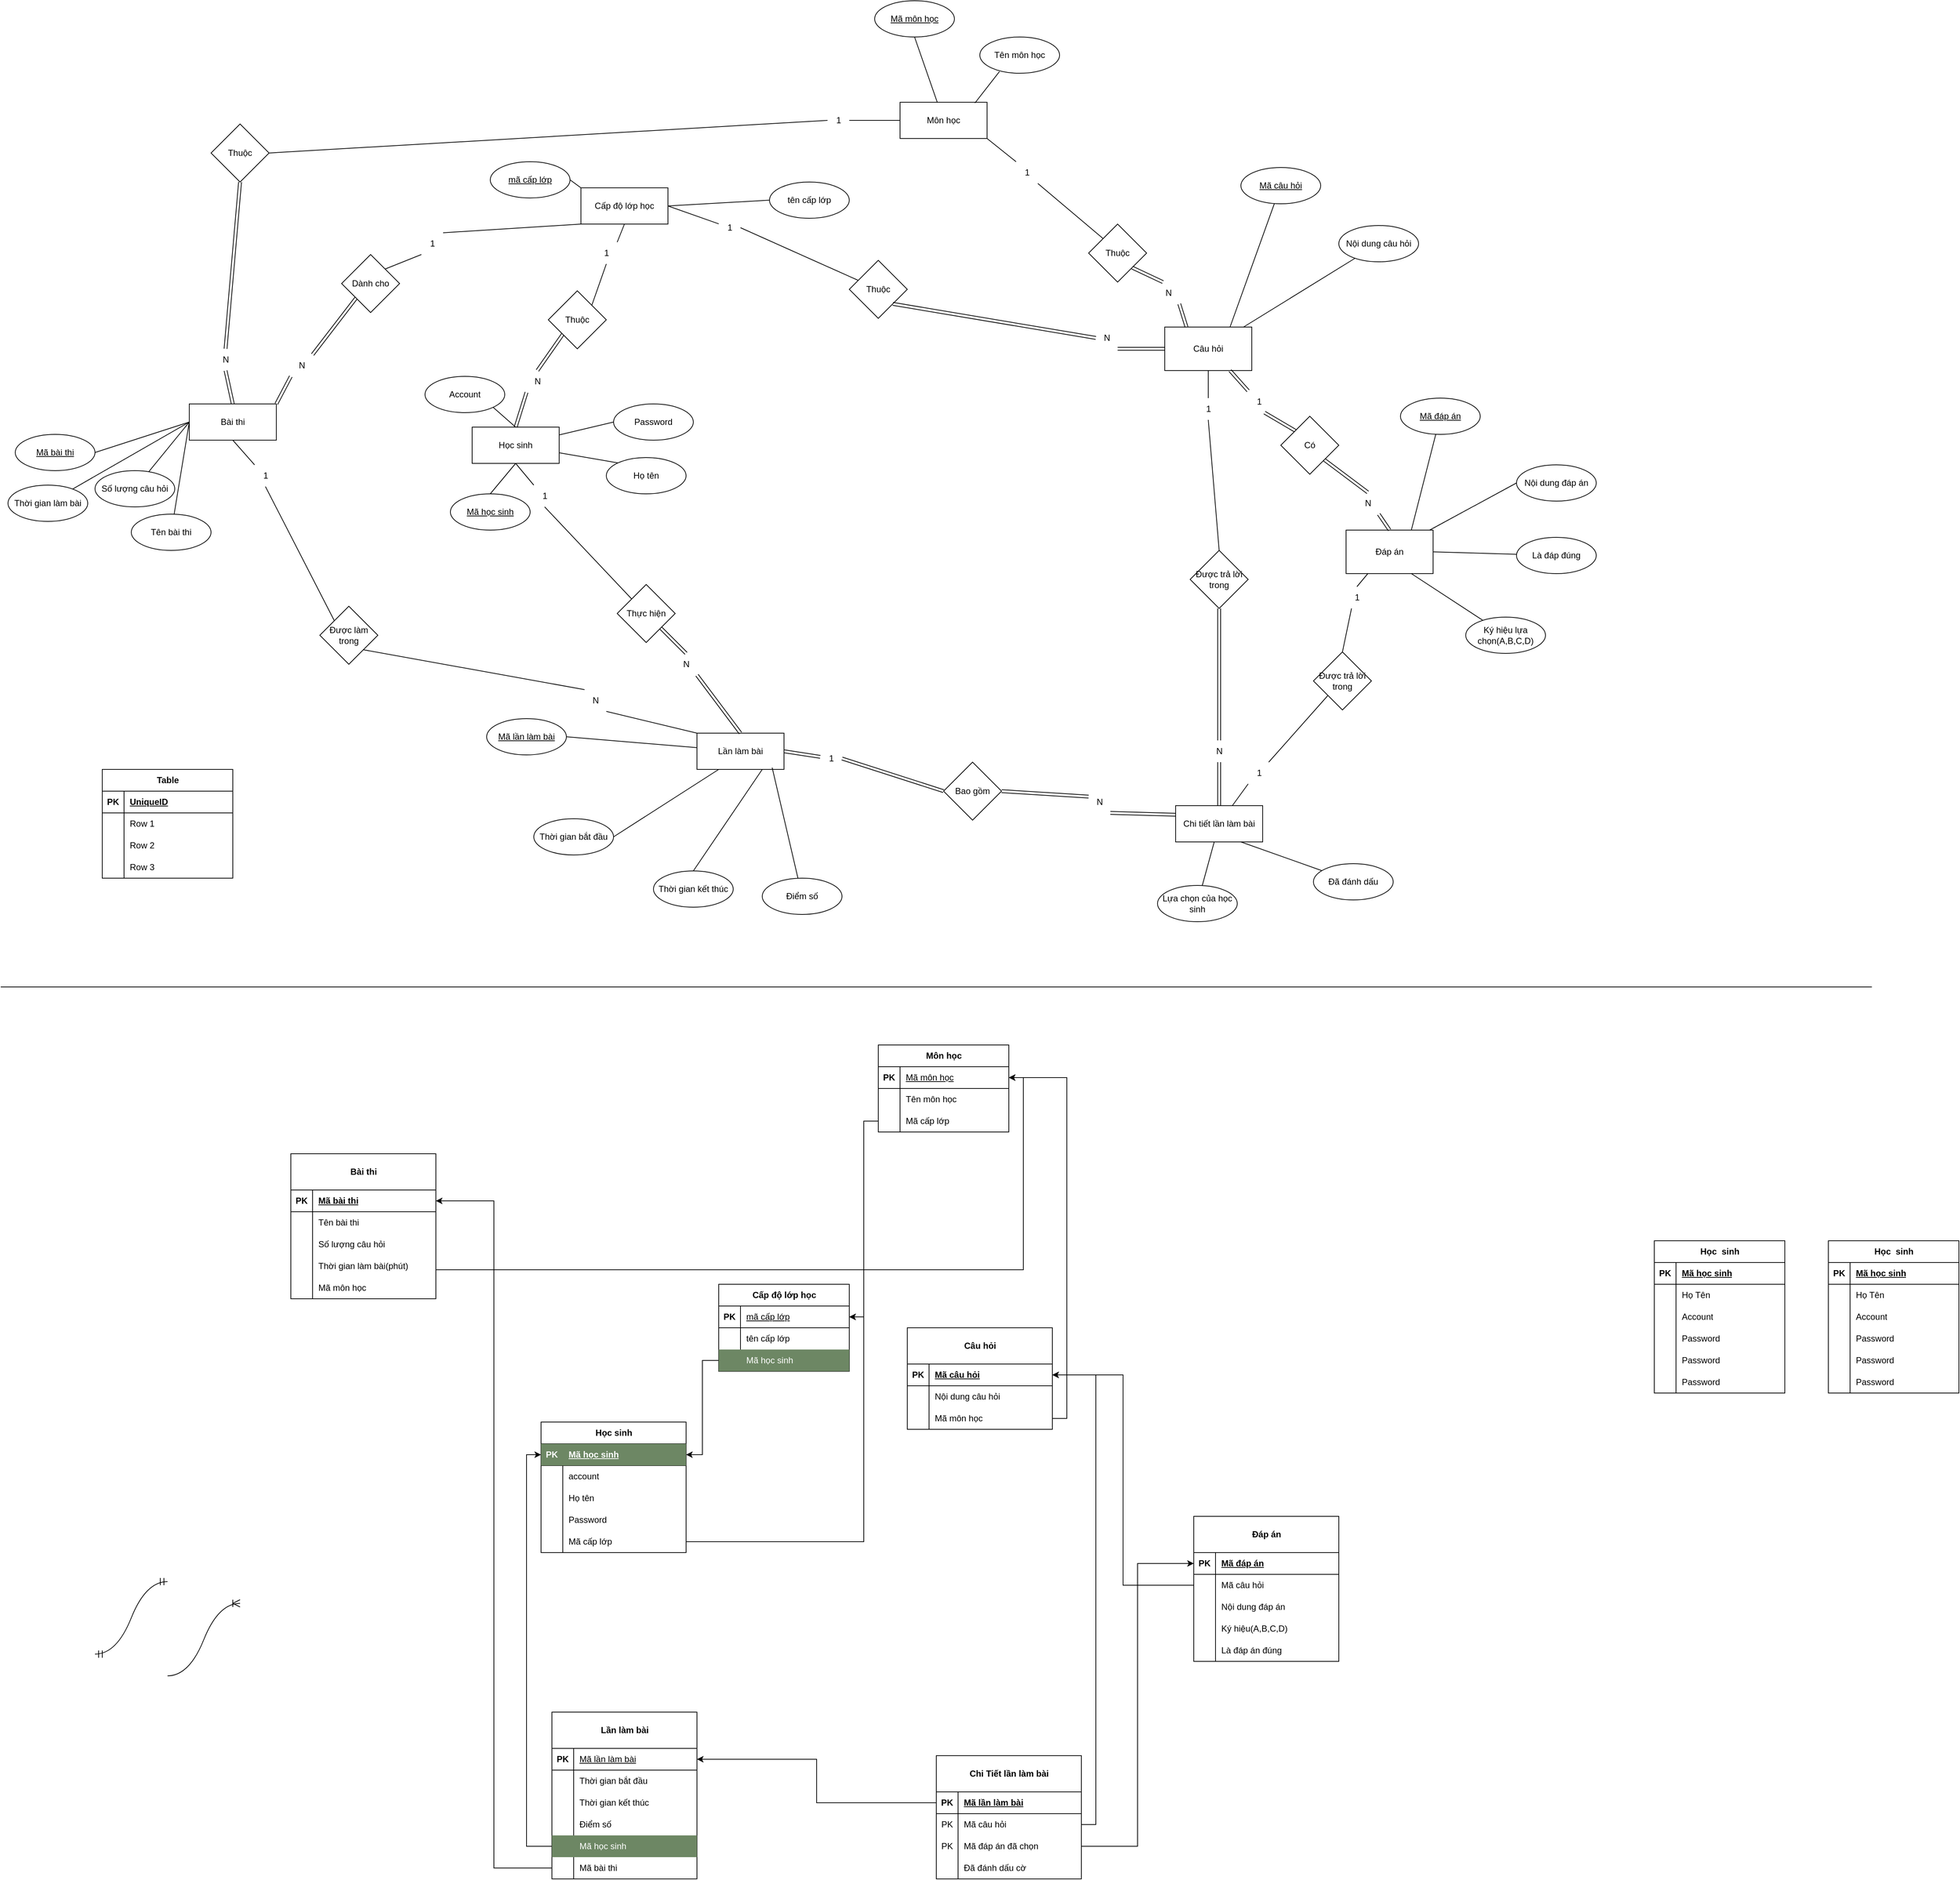 <mxfile version="27.1.3">
  <diagram name="Trang-1" id="49rGK9Wy-XXrtfB1yr9R">
    <mxGraphModel dx="1829" dy="5594" grid="1" gridSize="10" guides="1" tooltips="1" connect="1" arrows="1" fold="1" page="1" pageScale="1" pageWidth="3300" pageHeight="4681" math="0" shadow="0">
      <root>
        <mxCell id="0" />
        <mxCell id="1" parent="0" />
        <mxCell id="UYioS61zLq3l_Eg0EsI4-2" value="Cấp độ lớp học" style="rounded=0;whiteSpace=wrap;html=1;" parent="1" vertex="1">
          <mxGeometry x="800" y="108" width="120" height="50" as="geometry" />
        </mxCell>
        <mxCell id="UYioS61zLq3l_Eg0EsI4-3" value="&lt;u&gt;mã cấp lớp&lt;/u&gt;" style="ellipse;whiteSpace=wrap;html=1;" parent="1" vertex="1">
          <mxGeometry x="675" y="72" width="110" height="50" as="geometry" />
        </mxCell>
        <mxCell id="UYioS61zLq3l_Eg0EsI4-4" value="tên cấp lớp" style="ellipse;whiteSpace=wrap;html=1;" parent="1" vertex="1">
          <mxGeometry x="1060" y="100" width="110" height="50" as="geometry" />
        </mxCell>
        <mxCell id="UYioS61zLq3l_Eg0EsI4-5" value="Môn học" style="rounded=0;whiteSpace=wrap;html=1;rotation=0;" parent="1" vertex="1">
          <mxGeometry x="1240" y="-10" width="120" height="50" as="geometry" />
        </mxCell>
        <mxCell id="UYioS61zLq3l_Eg0EsI4-6" value="&lt;u&gt;Mã môn học&lt;/u&gt;" style="ellipse;whiteSpace=wrap;html=1;" parent="1" vertex="1">
          <mxGeometry x="1205" y="-150" width="110" height="50" as="geometry" />
        </mxCell>
        <mxCell id="UYioS61zLq3l_Eg0EsI4-7" value="Tên môn học" style="ellipse;whiteSpace=wrap;html=1;" parent="1" vertex="1">
          <mxGeometry x="1350" y="-100" width="110" height="50" as="geometry" />
        </mxCell>
        <mxCell id="UYioS61zLq3l_Eg0EsI4-8" value="Học sinh" style="rounded=0;whiteSpace=wrap;html=1;" parent="1" vertex="1">
          <mxGeometry x="650" y="438" width="120" height="50" as="geometry" />
        </mxCell>
        <mxCell id="UYioS61zLq3l_Eg0EsI4-9" value="&lt;u&gt;Mã học sinh&lt;/u&gt;" style="ellipse;whiteSpace=wrap;html=1;" parent="1" vertex="1">
          <mxGeometry x="620" y="530" width="110" height="50" as="geometry" />
        </mxCell>
        <mxCell id="UYioS61zLq3l_Eg0EsI4-10" value="Account" style="ellipse;whiteSpace=wrap;html=1;" parent="1" vertex="1">
          <mxGeometry x="585" y="368" width="110" height="50" as="geometry" />
        </mxCell>
        <mxCell id="UYioS61zLq3l_Eg0EsI4-12" value="Password" style="ellipse;whiteSpace=wrap;html=1;" parent="1" vertex="1">
          <mxGeometry x="845" y="406" width="110" height="50" as="geometry" />
        </mxCell>
        <mxCell id="UYioS61zLq3l_Eg0EsI4-13" value="" style="endArrow=none;html=1;rounded=0;exitX=0;exitY=0.5;exitDx=0;exitDy=0;entryX=1;entryY=0.5;entryDx=0;entryDy=0;" parent="1" source="UYioS61zLq3l_Eg0EsI4-4" target="UYioS61zLq3l_Eg0EsI4-2" edge="1">
          <mxGeometry width="50" height="50" relative="1" as="geometry">
            <mxPoint x="1400" y="500" as="sourcePoint" />
            <mxPoint x="1450" y="450" as="targetPoint" />
          </mxGeometry>
        </mxCell>
        <mxCell id="UYioS61zLq3l_Eg0EsI4-15" value="" style="endArrow=none;html=1;rounded=0;exitX=1;exitY=0.5;exitDx=0;exitDy=0;entryX=0;entryY=0;entryDx=0;entryDy=0;" parent="1" source="UYioS61zLq3l_Eg0EsI4-3" target="UYioS61zLq3l_Eg0EsI4-2" edge="1">
          <mxGeometry width="50" height="50" relative="1" as="geometry">
            <mxPoint x="1400" y="500" as="sourcePoint" />
            <mxPoint x="1450" y="450" as="targetPoint" />
          </mxGeometry>
        </mxCell>
        <mxCell id="UYioS61zLq3l_Eg0EsI4-16" value="" style="endArrow=none;html=1;rounded=0;entryX=0.5;entryY=1;entryDx=0;entryDy=0;" parent="1" source="UYioS61zLq3l_Eg0EsI4-5" target="UYioS61zLq3l_Eg0EsI4-6" edge="1">
          <mxGeometry width="50" height="50" relative="1" as="geometry">
            <mxPoint x="1460" y="510" as="sourcePoint" />
            <mxPoint x="1510" y="460" as="targetPoint" />
          </mxGeometry>
        </mxCell>
        <mxCell id="UYioS61zLq3l_Eg0EsI4-17" value="" style="endArrow=none;html=1;rounded=0;entryX=0.246;entryY=0.953;entryDx=0;entryDy=0;entryPerimeter=0;exitX=0.861;exitY=0.02;exitDx=0;exitDy=0;exitPerimeter=0;" parent="1" source="UYioS61zLq3l_Eg0EsI4-5" target="UYioS61zLq3l_Eg0EsI4-7" edge="1">
          <mxGeometry width="50" height="50" relative="1" as="geometry">
            <mxPoint x="1460" y="510" as="sourcePoint" />
            <mxPoint x="1510" y="460" as="targetPoint" />
          </mxGeometry>
        </mxCell>
        <mxCell id="UYioS61zLq3l_Eg0EsI4-19" value="" style="endArrow=none;html=1;rounded=0;exitX=1;exitY=1;exitDx=0;exitDy=0;entryX=0.5;entryY=0;entryDx=0;entryDy=0;" parent="1" source="UYioS61zLq3l_Eg0EsI4-10" target="UYioS61zLq3l_Eg0EsI4-8" edge="1">
          <mxGeometry width="50" height="50" relative="1" as="geometry">
            <mxPoint x="1090" y="450" as="sourcePoint" />
            <mxPoint x="1140" y="400" as="targetPoint" />
          </mxGeometry>
        </mxCell>
        <mxCell id="UYioS61zLq3l_Eg0EsI4-21" value="" style="endArrow=none;html=1;rounded=0;exitX=0.5;exitY=0;exitDx=0;exitDy=0;entryX=0.5;entryY=1;entryDx=0;entryDy=0;" parent="1" source="UYioS61zLq3l_Eg0EsI4-9" target="UYioS61zLq3l_Eg0EsI4-8" edge="1">
          <mxGeometry width="50" height="50" relative="1" as="geometry">
            <mxPoint x="1090" y="450" as="sourcePoint" />
            <mxPoint x="1140" y="400" as="targetPoint" />
          </mxGeometry>
        </mxCell>
        <mxCell id="UYioS61zLq3l_Eg0EsI4-22" value="" style="endArrow=none;html=1;rounded=0;entryX=0;entryY=0.5;entryDx=0;entryDy=0;" parent="1" source="UYioS61zLq3l_Eg0EsI4-8" target="UYioS61zLq3l_Eg0EsI4-12" edge="1">
          <mxGeometry width="50" height="50" relative="1" as="geometry">
            <mxPoint x="1090" y="450" as="sourcePoint" />
            <mxPoint x="1140" y="400" as="targetPoint" />
          </mxGeometry>
        </mxCell>
        <mxCell id="UYioS61zLq3l_Eg0EsI4-23" value="Họ tên" style="ellipse;whiteSpace=wrap;html=1;" parent="1" vertex="1">
          <mxGeometry x="835" y="480" width="110" height="50" as="geometry" />
        </mxCell>
        <mxCell id="UYioS61zLq3l_Eg0EsI4-24" value="" style="endArrow=none;html=1;rounded=0;exitX=0;exitY=0;exitDx=0;exitDy=0;" parent="1" source="UYioS61zLq3l_Eg0EsI4-23" target="UYioS61zLq3l_Eg0EsI4-8" edge="1">
          <mxGeometry width="50" height="50" relative="1" as="geometry">
            <mxPoint x="1090" y="450" as="sourcePoint" />
            <mxPoint x="1140" y="400" as="targetPoint" />
          </mxGeometry>
        </mxCell>
        <mxCell id="UYioS61zLq3l_Eg0EsI4-25" value="Bài thi" style="rounded=0;whiteSpace=wrap;html=1;" parent="1" vertex="1">
          <mxGeometry x="260" y="406" width="120" height="50" as="geometry" />
        </mxCell>
        <mxCell id="UYioS61zLq3l_Eg0EsI4-26" value="&lt;u&gt;Mã bài thi&lt;/u&gt;" style="ellipse;whiteSpace=wrap;html=1;" parent="1" vertex="1">
          <mxGeometry x="20" y="448" width="110" height="50" as="geometry" />
        </mxCell>
        <mxCell id="UYioS61zLq3l_Eg0EsI4-27" value="Tên bài thi" style="ellipse;whiteSpace=wrap;html=1;" parent="1" vertex="1">
          <mxGeometry x="180" y="558" width="110" height="50" as="geometry" />
        </mxCell>
        <mxCell id="UYioS61zLq3l_Eg0EsI4-28" value="Số lượng câu hỏi" style="ellipse;whiteSpace=wrap;html=1;" parent="1" vertex="1">
          <mxGeometry x="130" y="498" width="110" height="50" as="geometry" />
        </mxCell>
        <mxCell id="UYioS61zLq3l_Eg0EsI4-29" value="Thời gian làm bài" style="ellipse;whiteSpace=wrap;html=1;" parent="1" vertex="1">
          <mxGeometry x="10" y="518" width="110" height="50" as="geometry" />
        </mxCell>
        <mxCell id="UYioS61zLq3l_Eg0EsI4-30" value="Câu hỏi" style="rounded=0;whiteSpace=wrap;html=1;" parent="1" vertex="1">
          <mxGeometry x="1605" y="300" width="120" height="60" as="geometry" />
        </mxCell>
        <mxCell id="UYioS61zLq3l_Eg0EsI4-31" value="" style="endArrow=none;html=1;rounded=0;entryX=1;entryY=0.5;entryDx=0;entryDy=0;exitX=0;exitY=0.5;exitDx=0;exitDy=0;" parent="1" source="UYioS61zLq3l_Eg0EsI4-25" target="UYioS61zLq3l_Eg0EsI4-26" edge="1">
          <mxGeometry width="50" height="50" relative="1" as="geometry">
            <mxPoint x="210" y="468" as="sourcePoint" />
            <mxPoint x="260" y="418" as="targetPoint" />
          </mxGeometry>
        </mxCell>
        <mxCell id="UYioS61zLq3l_Eg0EsI4-32" value="" style="endArrow=none;html=1;rounded=0;exitX=0;exitY=0.5;exitDx=0;exitDy=0;" parent="1" source="UYioS61zLq3l_Eg0EsI4-25" target="UYioS61zLq3l_Eg0EsI4-27" edge="1">
          <mxGeometry width="50" height="50" relative="1" as="geometry">
            <mxPoint x="210" y="468" as="sourcePoint" />
            <mxPoint x="260" y="418" as="targetPoint" />
          </mxGeometry>
        </mxCell>
        <mxCell id="UYioS61zLq3l_Eg0EsI4-33" value="" style="endArrow=none;html=1;rounded=0;exitX=0;exitY=0.5;exitDx=0;exitDy=0;" parent="1" source="UYioS61zLq3l_Eg0EsI4-25" target="UYioS61zLq3l_Eg0EsI4-28" edge="1">
          <mxGeometry width="50" height="50" relative="1" as="geometry">
            <mxPoint x="210" y="468" as="sourcePoint" />
            <mxPoint x="260" y="418" as="targetPoint" />
          </mxGeometry>
        </mxCell>
        <mxCell id="UYioS61zLq3l_Eg0EsI4-35" value="" style="endArrow=none;html=1;rounded=0;entryX=0;entryY=0.5;entryDx=0;entryDy=0;" parent="1" source="UYioS61zLq3l_Eg0EsI4-29" target="UYioS61zLq3l_Eg0EsI4-25" edge="1">
          <mxGeometry width="50" height="50" relative="1" as="geometry">
            <mxPoint x="210" y="468" as="sourcePoint" />
            <mxPoint x="260" y="418" as="targetPoint" />
          </mxGeometry>
        </mxCell>
        <mxCell id="UYioS61zLq3l_Eg0EsI4-38" value="&lt;u&gt;Mã câu hỏi&lt;/u&gt;" style="ellipse;whiteSpace=wrap;html=1;" parent="1" vertex="1">
          <mxGeometry x="1710" y="80" width="110" height="50" as="geometry" />
        </mxCell>
        <mxCell id="UYioS61zLq3l_Eg0EsI4-39" value="Nội dung câu hỏi" style="ellipse;whiteSpace=wrap;html=1;" parent="1" vertex="1">
          <mxGeometry x="1845" y="160" width="110" height="50" as="geometry" />
        </mxCell>
        <mxCell id="UYioS61zLq3l_Eg0EsI4-40" value="Là đáp đúng" style="ellipse;whiteSpace=wrap;html=1;" parent="1" vertex="1">
          <mxGeometry x="2090" y="590" width="110" height="50" as="geometry" />
        </mxCell>
        <mxCell id="UYioS61zLq3l_Eg0EsI4-41" value="" style="endArrow=none;html=1;rounded=0;exitX=0.75;exitY=0;exitDx=0;exitDy=0;" parent="1" source="UYioS61zLq3l_Eg0EsI4-30" target="UYioS61zLq3l_Eg0EsI4-38" edge="1">
          <mxGeometry width="50" height="50" relative="1" as="geometry">
            <mxPoint x="1320" y="640" as="sourcePoint" />
            <mxPoint x="1370" y="590" as="targetPoint" />
          </mxGeometry>
        </mxCell>
        <mxCell id="UYioS61zLq3l_Eg0EsI4-42" value="" style="endArrow=none;html=1;rounded=0;" parent="1" source="UYioS61zLq3l_Eg0EsI4-30" target="UYioS61zLq3l_Eg0EsI4-39" edge="1">
          <mxGeometry width="50" height="50" relative="1" as="geometry">
            <mxPoint x="1320" y="640" as="sourcePoint" />
            <mxPoint x="1370" y="590" as="targetPoint" />
          </mxGeometry>
        </mxCell>
        <mxCell id="UYioS61zLq3l_Eg0EsI4-43" value="" style="endArrow=none;html=1;rounded=0;exitX=1;exitY=0.5;exitDx=0;exitDy=0;" parent="1" source="UYioS61zLq3l_Eg0EsI4-44" target="UYioS61zLq3l_Eg0EsI4-40" edge="1">
          <mxGeometry width="50" height="50" relative="1" as="geometry">
            <mxPoint x="1320" y="640" as="sourcePoint" />
            <mxPoint x="1370" y="590" as="targetPoint" />
          </mxGeometry>
        </mxCell>
        <mxCell id="UYioS61zLq3l_Eg0EsI4-44" value="Đáp án" style="rounded=0;whiteSpace=wrap;html=1;" parent="1" vertex="1">
          <mxGeometry x="1855" y="580" width="120" height="60" as="geometry" />
        </mxCell>
        <mxCell id="UYioS61zLq3l_Eg0EsI4-47" value="&lt;div&gt;&lt;u&gt;Mã đáp án&lt;/u&gt;&lt;/div&gt;" style="ellipse;whiteSpace=wrap;html=1;" parent="1" vertex="1">
          <mxGeometry x="1930" y="398" width="110" height="50" as="geometry" />
        </mxCell>
        <mxCell id="UYioS61zLq3l_Eg0EsI4-50" value="Ký hiệu lựa chọn(A,B,C,D)" style="ellipse;whiteSpace=wrap;html=1;" parent="1" vertex="1">
          <mxGeometry x="2020" y="700" width="110" height="50" as="geometry" />
        </mxCell>
        <mxCell id="UYioS61zLq3l_Eg0EsI4-51" value="Lần làm bài" style="rounded=0;whiteSpace=wrap;html=1;" parent="1" vertex="1">
          <mxGeometry x="960" y="860" width="120" height="50" as="geometry" />
        </mxCell>
        <mxCell id="UYioS61zLq3l_Eg0EsI4-52" value="&lt;u&gt;Mã lần làm bài&lt;/u&gt;" style="ellipse;whiteSpace=wrap;html=1;" parent="1" vertex="1">
          <mxGeometry x="670" y="840" width="110" height="50" as="geometry" />
        </mxCell>
        <mxCell id="UYioS61zLq3l_Eg0EsI4-53" value="Thời gian bắt đầu" style="ellipse;whiteSpace=wrap;html=1;" parent="1" vertex="1">
          <mxGeometry x="735" y="978" width="110" height="50" as="geometry" />
        </mxCell>
        <mxCell id="UYioS61zLq3l_Eg0EsI4-54" value="Thời gian kết thúc" style="ellipse;whiteSpace=wrap;html=1;" parent="1" vertex="1">
          <mxGeometry x="900" y="1050" width="110" height="50" as="geometry" />
        </mxCell>
        <mxCell id="UYioS61zLq3l_Eg0EsI4-55" value="Điểm số" style="ellipse;whiteSpace=wrap;html=1;" parent="1" vertex="1">
          <mxGeometry x="1050" y="1060" width="110" height="50" as="geometry" />
        </mxCell>
        <mxCell id="UYioS61zLq3l_Eg0EsI4-56" value="Chi tiết lần làm bài" style="rounded=0;whiteSpace=wrap;html=1;" parent="1" vertex="1">
          <mxGeometry x="1620" y="960" width="120" height="50" as="geometry" />
        </mxCell>
        <mxCell id="UYioS61zLq3l_Eg0EsI4-57" value="" style="endArrow=none;html=1;rounded=0;entryX=0.25;entryY=1;entryDx=0;entryDy=0;exitX=1;exitY=0.5;exitDx=0;exitDy=0;" parent="1" source="UYioS61zLq3l_Eg0EsI4-53" target="UYioS61zLq3l_Eg0EsI4-51" edge="1">
          <mxGeometry width="50" height="50" relative="1" as="geometry">
            <mxPoint x="1570" y="920" as="sourcePoint" />
            <mxPoint x="1620" y="870" as="targetPoint" />
          </mxGeometry>
        </mxCell>
        <mxCell id="UYioS61zLq3l_Eg0EsI4-58" value="" style="endArrow=none;html=1;rounded=0;entryX=0.5;entryY=0;entryDx=0;entryDy=0;exitX=0.75;exitY=1;exitDx=0;exitDy=0;" parent="1" source="UYioS61zLq3l_Eg0EsI4-51" target="UYioS61zLq3l_Eg0EsI4-54" edge="1">
          <mxGeometry width="50" height="50" relative="1" as="geometry">
            <mxPoint x="1570" y="920" as="sourcePoint" />
            <mxPoint x="1620" y="870" as="targetPoint" />
          </mxGeometry>
        </mxCell>
        <mxCell id="UYioS61zLq3l_Eg0EsI4-59" value="" style="endArrow=none;html=1;rounded=0;entryX=0.864;entryY=0.949;entryDx=0;entryDy=0;entryPerimeter=0;" parent="1" source="UYioS61zLq3l_Eg0EsI4-55" target="UYioS61zLq3l_Eg0EsI4-51" edge="1">
          <mxGeometry width="50" height="50" relative="1" as="geometry">
            <mxPoint x="1570" y="920" as="sourcePoint" />
            <mxPoint x="1190" y="980" as="targetPoint" />
            <Array as="points" />
          </mxGeometry>
        </mxCell>
        <mxCell id="UYioS61zLq3l_Eg0EsI4-60" value="" style="endArrow=none;html=1;rounded=0;exitX=0.75;exitY=1;exitDx=0;exitDy=0;" parent="1" source="UYioS61zLq3l_Eg0EsI4-44" target="UYioS61zLq3l_Eg0EsI4-50" edge="1">
          <mxGeometry width="50" height="50" relative="1" as="geometry">
            <mxPoint x="1570" y="920" as="sourcePoint" />
            <mxPoint x="1620" y="870" as="targetPoint" />
          </mxGeometry>
        </mxCell>
        <mxCell id="UYioS61zLq3l_Eg0EsI4-61" value="" style="endArrow=none;html=1;rounded=0;exitX=0.75;exitY=0;exitDx=0;exitDy=0;" parent="1" source="UYioS61zLq3l_Eg0EsI4-44" target="UYioS61zLq3l_Eg0EsI4-47" edge="1">
          <mxGeometry width="50" height="50" relative="1" as="geometry">
            <mxPoint x="1990" y="630" as="sourcePoint" />
            <mxPoint x="1620" y="870" as="targetPoint" />
          </mxGeometry>
        </mxCell>
        <mxCell id="UYioS61zLq3l_Eg0EsI4-62" value="" style="endArrow=none;html=1;rounded=0;entryX=1;entryY=0.5;entryDx=0;entryDy=0;" parent="1" source="UYioS61zLq3l_Eg0EsI4-51" target="UYioS61zLq3l_Eg0EsI4-52" edge="1">
          <mxGeometry width="50" height="50" relative="1" as="geometry">
            <mxPoint x="1570" y="920" as="sourcePoint" />
            <mxPoint x="1620" y="870" as="targetPoint" />
          </mxGeometry>
        </mxCell>
        <mxCell id="UYioS61zLq3l_Eg0EsI4-63" style="edgeStyle=orthogonalEdgeStyle;rounded=0;orthogonalLoop=1;jettySize=auto;html=1;exitX=0.5;exitY=1;exitDx=0;exitDy=0;" parent="1" source="UYioS61zLq3l_Eg0EsI4-56" target="UYioS61zLq3l_Eg0EsI4-56" edge="1">
          <mxGeometry relative="1" as="geometry" />
        </mxCell>
        <mxCell id="UYioS61zLq3l_Eg0EsI4-64" value="Đã đánh dấu" style="ellipse;whiteSpace=wrap;html=1;" parent="1" vertex="1">
          <mxGeometry x="1810" y="1040" width="110" height="50" as="geometry" />
        </mxCell>
        <mxCell id="UYioS61zLq3l_Eg0EsI4-66" value="Lựa chọn của học sinh" style="ellipse;whiteSpace=wrap;html=1;" parent="1" vertex="1">
          <mxGeometry x="1595" y="1070" width="110" height="50" as="geometry" />
        </mxCell>
        <mxCell id="UYioS61zLq3l_Eg0EsI4-68" value="" style="endArrow=none;html=1;rounded=0;exitX=0.75;exitY=1;exitDx=0;exitDy=0;" parent="1" source="UYioS61zLq3l_Eg0EsI4-56" target="UYioS61zLq3l_Eg0EsI4-64" edge="1">
          <mxGeometry width="50" height="50" relative="1" as="geometry">
            <mxPoint x="1570" y="630" as="sourcePoint" />
            <mxPoint x="1620" y="580" as="targetPoint" />
          </mxGeometry>
        </mxCell>
        <mxCell id="UYioS61zLq3l_Eg0EsI4-69" value="" style="endArrow=none;html=1;rounded=0;" parent="1" source="UYioS61zLq3l_Eg0EsI4-66" target="UYioS61zLq3l_Eg0EsI4-56" edge="1">
          <mxGeometry width="50" height="50" relative="1" as="geometry">
            <mxPoint x="1570" y="630" as="sourcePoint" />
            <mxPoint x="1620" y="580" as="targetPoint" />
          </mxGeometry>
        </mxCell>
        <mxCell id="UYioS61zLq3l_Eg0EsI4-70" value="Thuộc" style="rhombus;whiteSpace=wrap;html=1;" parent="1" vertex="1">
          <mxGeometry x="755" y="250" width="80" height="80" as="geometry" />
        </mxCell>
        <mxCell id="UYioS61zLq3l_Eg0EsI4-72" value="" style="endArrow=none;html=1;rounded=0;entryX=0.5;entryY=1;entryDx=0;entryDy=0;exitX=1;exitY=0;exitDx=0;exitDy=0;" parent="1" source="YUD8yE9STLQz_653Q8Fy-15" target="UYioS61zLq3l_Eg0EsI4-2" edge="1">
          <mxGeometry width="50" height="50" relative="1" as="geometry">
            <mxPoint x="1570" y="690" as="sourcePoint" />
            <mxPoint x="1620" y="640" as="targetPoint" />
          </mxGeometry>
        </mxCell>
        <mxCell id="UYioS61zLq3l_Eg0EsI4-74" value="Thuộc" style="rhombus;whiteSpace=wrap;html=1;" parent="1" vertex="1">
          <mxGeometry x="290" y="20" width="80" height="80" as="geometry" />
        </mxCell>
        <mxCell id="UYioS61zLq3l_Eg0EsI4-75" value="" style="endArrow=none;html=1;rounded=0;exitX=1;exitY=0.5;exitDx=0;exitDy=0;entryX=0;entryY=0.5;entryDx=0;entryDy=0;" parent="1" source="YUD8yE9STLQz_653Q8Fy-17" target="UYioS61zLq3l_Eg0EsI4-5" edge="1">
          <mxGeometry width="50" height="50" relative="1" as="geometry">
            <mxPoint x="1289.97" y="370.45" as="sourcePoint" />
            <mxPoint x="1259.97" y="161.45" as="targetPoint" />
          </mxGeometry>
        </mxCell>
        <mxCell id="UYioS61zLq3l_Eg0EsI4-76" value="Dành cho" style="rhombus;whiteSpace=wrap;html=1;" parent="1" vertex="1">
          <mxGeometry x="470" y="200" width="80" height="80" as="geometry" />
        </mxCell>
        <mxCell id="UYioS61zLq3l_Eg0EsI4-77" value="" style="endArrow=none;html=1;rounded=0;exitX=0;exitY=1;exitDx=0;exitDy=0;entryX=1;entryY=0;entryDx=0;entryDy=0;" parent="1" source="YUD8yE9STLQz_653Q8Fy-19" target="UYioS61zLq3l_Eg0EsI4-76" edge="1">
          <mxGeometry width="50" height="50" relative="1" as="geometry">
            <mxPoint x="1570" y="500" as="sourcePoint" />
            <mxPoint x="1620" y="450" as="targetPoint" />
          </mxGeometry>
        </mxCell>
        <mxCell id="UYioS61zLq3l_Eg0EsI4-79" value="Thuộc" style="rhombus;whiteSpace=wrap;html=1;" parent="1" vertex="1">
          <mxGeometry x="1500" y="158" width="80" height="80" as="geometry" />
        </mxCell>
        <mxCell id="UYioS61zLq3l_Eg0EsI4-80" value="" style="endArrow=none;html=1;rounded=0;exitX=1;exitY=1;exitDx=0;exitDy=0;entryX=0;entryY=0;entryDx=0;entryDy=0;" parent="1" source="YUD8yE9STLQz_653Q8Fy-21" target="UYioS61zLq3l_Eg0EsI4-79" edge="1">
          <mxGeometry width="50" height="50" relative="1" as="geometry">
            <mxPoint x="1570" y="500" as="sourcePoint" />
            <mxPoint x="1620" y="450" as="targetPoint" />
          </mxGeometry>
        </mxCell>
        <mxCell id="UYioS61zLq3l_Eg0EsI4-82" value="Thuộc" style="rhombus;whiteSpace=wrap;html=1;" parent="1" vertex="1">
          <mxGeometry x="1170" y="208" width="80" height="80" as="geometry" />
        </mxCell>
        <mxCell id="UYioS61zLq3l_Eg0EsI4-83" value="" style="endArrow=none;html=1;rounded=0;entryX=1;entryY=0.5;entryDx=0;entryDy=0;" parent="1" source="YUD8yE9STLQz_653Q8Fy-23" target="UYioS61zLq3l_Eg0EsI4-2" edge="1">
          <mxGeometry width="50" height="50" relative="1" as="geometry">
            <mxPoint x="1570" y="500" as="sourcePoint" />
            <mxPoint x="1620" y="450" as="targetPoint" />
          </mxGeometry>
        </mxCell>
        <mxCell id="UYioS61zLq3l_Eg0EsI4-85" value="Có" style="rhombus;whiteSpace=wrap;html=1;" parent="1" vertex="1">
          <mxGeometry x="1765" y="423" width="80" height="80" as="geometry" />
        </mxCell>
        <mxCell id="UYioS61zLq3l_Eg0EsI4-88" value="Thực hiện" style="rhombus;whiteSpace=wrap;html=1;" parent="1" vertex="1">
          <mxGeometry x="850" y="655" width="80" height="80" as="geometry" />
        </mxCell>
        <mxCell id="UYioS61zLq3l_Eg0EsI4-89" value="" style="endArrow=none;html=1;rounded=0;exitX=0.5;exitY=1;exitDx=0;exitDy=0;entryX=0;entryY=0;entryDx=0;entryDy=0;" parent="1" source="YUD8yE9STLQz_653Q8Fy-27" target="UYioS61zLq3l_Eg0EsI4-88" edge="1">
          <mxGeometry width="50" height="50" relative="1" as="geometry">
            <mxPoint x="1570" y="500" as="sourcePoint" />
            <mxPoint x="1620" y="450" as="targetPoint" />
          </mxGeometry>
        </mxCell>
        <mxCell id="UYioS61zLq3l_Eg0EsI4-91" value="&lt;div&gt;Được làm trong&lt;/div&gt;" style="rhombus;whiteSpace=wrap;html=1;" parent="1" vertex="1">
          <mxGeometry x="440" y="685" width="80" height="80" as="geometry" />
        </mxCell>
        <mxCell id="UYioS61zLq3l_Eg0EsI4-92" value="" style="endArrow=none;html=1;rounded=0;exitX=0;exitY=0;exitDx=0;exitDy=0;entryX=0.5;entryY=1;entryDx=0;entryDy=0;" parent="1" source="YUD8yE9STLQz_653Q8Fy-29" target="UYioS61zLq3l_Eg0EsI4-25" edge="1">
          <mxGeometry width="50" height="50" relative="1" as="geometry">
            <mxPoint x="1570" y="500" as="sourcePoint" />
            <mxPoint x="1620" y="450" as="targetPoint" />
          </mxGeometry>
        </mxCell>
        <mxCell id="UYioS61zLq3l_Eg0EsI4-93" value="" style="endArrow=none;html=1;rounded=0;exitX=0;exitY=0;exitDx=0;exitDy=0;entryX=1;entryY=1;entryDx=0;entryDy=0;" parent="1" source="YUD8yE9STLQz_653Q8Fy-30" target="UYioS61zLq3l_Eg0EsI4-91" edge="1">
          <mxGeometry width="50" height="50" relative="1" as="geometry">
            <mxPoint x="1570" y="500" as="sourcePoint" />
            <mxPoint x="1620" y="450" as="targetPoint" />
          </mxGeometry>
        </mxCell>
        <mxCell id="UYioS61zLq3l_Eg0EsI4-94" value="Bao gồm" style="rhombus;whiteSpace=wrap;html=1;" parent="1" vertex="1">
          <mxGeometry x="1300" y="900" width="80" height="80" as="geometry" />
        </mxCell>
        <mxCell id="UYioS61zLq3l_Eg0EsI4-97" value="Được trả lời trong" style="rhombus;whiteSpace=wrap;html=1;" parent="1" vertex="1">
          <mxGeometry x="1640" y="608" width="80" height="80" as="geometry" />
        </mxCell>
        <mxCell id="UYioS61zLq3l_Eg0EsI4-99" value="" style="endArrow=none;html=1;rounded=0;entryX=0.5;entryY=1;entryDx=0;entryDy=0;exitX=0.5;exitY=0;exitDx=0;exitDy=0;" parent="1" source="YUD8yE9STLQz_653Q8Fy-33" target="UYioS61zLq3l_Eg0EsI4-30" edge="1">
          <mxGeometry width="50" height="50" relative="1" as="geometry">
            <mxPoint x="1570" y="830" as="sourcePoint" />
            <mxPoint x="1620" y="780" as="targetPoint" />
          </mxGeometry>
        </mxCell>
        <mxCell id="YUD8yE9STLQz_653Q8Fy-4" value="" style="shape=link;html=1;rounded=0;exitX=0;exitY=1;exitDx=0;exitDy=0;entryX=0.5;entryY=0;entryDx=0;entryDy=0;" parent="1" source="YUD8yE9STLQz_653Q8Fy-16" target="UYioS61zLq3l_Eg0EsI4-8" edge="1">
          <mxGeometry width="100" relative="1" as="geometry">
            <mxPoint x="840" y="390" as="sourcePoint" />
            <mxPoint x="1430" y="610" as="targetPoint" />
          </mxGeometry>
        </mxCell>
        <mxCell id="YUD8yE9STLQz_653Q8Fy-5" value="" style="shape=link;html=1;rounded=0;exitX=0.5;exitY=1;exitDx=0;exitDy=0;entryX=0.5;entryY=0;entryDx=0;entryDy=0;" parent="1" source="YUD8yE9STLQz_653Q8Fy-18" target="UYioS61zLq3l_Eg0EsI4-25" edge="1">
          <mxGeometry width="100" relative="1" as="geometry">
            <mxPoint x="1330" y="530" as="sourcePoint" />
            <mxPoint x="1430" y="530" as="targetPoint" />
          </mxGeometry>
        </mxCell>
        <mxCell id="YUD8yE9STLQz_653Q8Fy-6" value="" style="shape=link;html=1;rounded=0;entryX=1;entryY=0;entryDx=0;entryDy=0;exitX=0;exitY=1;exitDx=0;exitDy=0;" parent="1" source="YUD8yE9STLQz_653Q8Fy-20" target="UYioS61zLq3l_Eg0EsI4-25" edge="1">
          <mxGeometry width="100" relative="1" as="geometry">
            <mxPoint x="90" y="258" as="sourcePoint" />
            <mxPoint x="390" y="528" as="targetPoint" />
          </mxGeometry>
        </mxCell>
        <mxCell id="YUD8yE9STLQz_653Q8Fy-7" value="" style="shape=link;html=1;rounded=0;entryX=1;entryY=1;entryDx=0;entryDy=0;exitX=0.25;exitY=0;exitDx=0;exitDy=0;" parent="1" source="YUD8yE9STLQz_653Q8Fy-22" target="UYioS61zLq3l_Eg0EsI4-79" edge="1">
          <mxGeometry width="100" relative="1" as="geometry">
            <mxPoint x="1330" y="670" as="sourcePoint" />
            <mxPoint x="1430" y="670" as="targetPoint" />
          </mxGeometry>
        </mxCell>
        <mxCell id="YUD8yE9STLQz_653Q8Fy-8" value="" style="shape=link;html=1;rounded=0;exitX=1;exitY=1;exitDx=0;exitDy=0;entryX=0;entryY=0.5;entryDx=0;entryDy=0;" parent="1" source="YUD8yE9STLQz_653Q8Fy-24" target="UYioS61zLq3l_Eg0EsI4-30" edge="1">
          <mxGeometry width="100" relative="1" as="geometry">
            <mxPoint x="1330" y="670" as="sourcePoint" />
            <mxPoint x="1430" y="670" as="targetPoint" />
          </mxGeometry>
        </mxCell>
        <mxCell id="YUD8yE9STLQz_653Q8Fy-9" value="" style="shape=link;html=1;rounded=0;entryX=0.75;entryY=1;entryDx=0;entryDy=0;exitX=0;exitY=0;exitDx=0;exitDy=0;" parent="1" source="YUD8yE9STLQz_653Q8Fy-25" target="UYioS61zLq3l_Eg0EsI4-30" edge="1">
          <mxGeometry width="100" relative="1" as="geometry">
            <mxPoint x="1330" y="670" as="sourcePoint" />
            <mxPoint x="1430" y="670" as="targetPoint" />
          </mxGeometry>
        </mxCell>
        <mxCell id="YUD8yE9STLQz_653Q8Fy-10" value="" style="shape=link;html=1;rounded=0;exitX=1;exitY=1;exitDx=0;exitDy=0;entryX=0.5;entryY=0;entryDx=0;entryDy=0;" parent="1" source="YUD8yE9STLQz_653Q8Fy-26" target="UYioS61zLq3l_Eg0EsI4-44" edge="1">
          <mxGeometry width="100" relative="1" as="geometry">
            <mxPoint x="1330" y="670" as="sourcePoint" />
            <mxPoint x="1430" y="670" as="targetPoint" />
          </mxGeometry>
        </mxCell>
        <mxCell id="YUD8yE9STLQz_653Q8Fy-11" value="" style="shape=link;html=1;rounded=0;exitX=1;exitY=1;exitDx=0;exitDy=0;entryX=0.5;entryY=0;entryDx=0;entryDy=0;" parent="1" source="YUD8yE9STLQz_653Q8Fy-28" target="UYioS61zLq3l_Eg0EsI4-51" edge="1">
          <mxGeometry width="100" relative="1" as="geometry">
            <mxPoint x="1330" y="790" as="sourcePoint" />
            <mxPoint x="1430" y="790" as="targetPoint" />
          </mxGeometry>
        </mxCell>
        <mxCell id="YUD8yE9STLQz_653Q8Fy-12" value="" style="shape=link;html=1;rounded=0;entryX=0;entryY=0.25;entryDx=0;entryDy=0;exitX=1;exitY=1;exitDx=0;exitDy=0;" parent="1" source="YUD8yE9STLQz_653Q8Fy-32" target="UYioS61zLq3l_Eg0EsI4-56" edge="1">
          <mxGeometry width="100" relative="1" as="geometry">
            <mxPoint x="1330" y="790" as="sourcePoint" />
            <mxPoint x="1430" y="790" as="targetPoint" />
          </mxGeometry>
        </mxCell>
        <mxCell id="YUD8yE9STLQz_653Q8Fy-13" value="" style="shape=link;html=1;rounded=0;exitX=1;exitY=0.5;exitDx=0;exitDy=0;entryX=0;entryY=0.5;entryDx=0;entryDy=0;" parent="1" source="YUD8yE9STLQz_653Q8Fy-31" target="UYioS61zLq3l_Eg0EsI4-94" edge="1">
          <mxGeometry width="100" relative="1" as="geometry">
            <mxPoint x="1440" y="640" as="sourcePoint" />
            <mxPoint x="1540" y="640" as="targetPoint" />
          </mxGeometry>
        </mxCell>
        <mxCell id="YUD8yE9STLQz_653Q8Fy-14" value="" style="shape=link;html=1;rounded=0;entryX=0.5;entryY=1;entryDx=0;entryDy=0;exitX=0.5;exitY=0;exitDx=0;exitDy=0;" parent="1" source="YUD8yE9STLQz_653Q8Fy-34" target="UYioS61zLq3l_Eg0EsI4-97" edge="1">
          <mxGeometry width="100" relative="1" as="geometry">
            <mxPoint x="1440" y="640" as="sourcePoint" />
            <mxPoint x="1540" y="640" as="targetPoint" />
          </mxGeometry>
        </mxCell>
        <mxCell id="P27Yc7p0neTb13JKL23T-2" value="" style="endArrow=none;html=1;rounded=0;" parent="1" edge="1">
          <mxGeometry width="50" height="50" relative="1" as="geometry">
            <mxPoint y="1210" as="sourcePoint" />
            <mxPoint x="2580" y="1210" as="targetPoint" />
          </mxGeometry>
        </mxCell>
        <mxCell id="TuQIdWMd9FTNWlFy0gV0-1" value="Học sinh" style="shape=table;startSize=30;container=1;collapsible=1;childLayout=tableLayout;fixedRows=1;rowLines=0;fontStyle=1;align=center;resizeLast=1;html=1;" parent="1" vertex="1">
          <mxGeometry x="745" y="1810" width="200" height="180" as="geometry" />
        </mxCell>
        <mxCell id="TuQIdWMd9FTNWlFy0gV0-2" value="" style="shape=tableRow;horizontal=0;startSize=0;swimlaneHead=0;swimlaneBody=0;fillColor=none;collapsible=0;dropTarget=0;points=[[0,0.5],[1,0.5]];portConstraint=eastwest;top=0;left=0;right=0;bottom=1;" parent="TuQIdWMd9FTNWlFy0gV0-1" vertex="1">
          <mxGeometry y="30" width="200" height="30" as="geometry" />
        </mxCell>
        <mxCell id="TuQIdWMd9FTNWlFy0gV0-3" value="PK" style="shape=partialRectangle;connectable=0;fillColor=#6d8764;top=0;left=0;bottom=0;right=0;fontStyle=1;overflow=hidden;whiteSpace=wrap;html=1;fontColor=#ffffff;strokeColor=#3A5431;" parent="TuQIdWMd9FTNWlFy0gV0-2" vertex="1">
          <mxGeometry width="30" height="30" as="geometry">
            <mxRectangle width="30" height="30" as="alternateBounds" />
          </mxGeometry>
        </mxCell>
        <mxCell id="TuQIdWMd9FTNWlFy0gV0-4" value="Mã học sinh" style="shape=partialRectangle;connectable=0;fillColor=#6d8764;top=0;left=0;bottom=0;right=0;align=left;spacingLeft=6;fontStyle=5;overflow=hidden;whiteSpace=wrap;html=1;fontColor=#ffffff;strokeColor=#3A5431;" parent="TuQIdWMd9FTNWlFy0gV0-2" vertex="1">
          <mxGeometry x="30" width="170" height="30" as="geometry">
            <mxRectangle width="170" height="30" as="alternateBounds" />
          </mxGeometry>
        </mxCell>
        <mxCell id="TuQIdWMd9FTNWlFy0gV0-5" value="" style="shape=tableRow;horizontal=0;startSize=0;swimlaneHead=0;swimlaneBody=0;fillColor=none;collapsible=0;dropTarget=0;points=[[0,0.5],[1,0.5]];portConstraint=eastwest;top=0;left=0;right=0;bottom=0;" parent="TuQIdWMd9FTNWlFy0gV0-1" vertex="1">
          <mxGeometry y="60" width="200" height="30" as="geometry" />
        </mxCell>
        <mxCell id="TuQIdWMd9FTNWlFy0gV0-6" value="" style="shape=partialRectangle;connectable=0;fillColor=none;top=0;left=0;bottom=0;right=0;editable=1;overflow=hidden;whiteSpace=wrap;html=1;" parent="TuQIdWMd9FTNWlFy0gV0-5" vertex="1">
          <mxGeometry width="30" height="30" as="geometry">
            <mxRectangle width="30" height="30" as="alternateBounds" />
          </mxGeometry>
        </mxCell>
        <mxCell id="TuQIdWMd9FTNWlFy0gV0-7" value="account" style="shape=partialRectangle;connectable=0;fillColor=none;top=0;left=0;bottom=0;right=0;align=left;spacingLeft=6;overflow=hidden;whiteSpace=wrap;html=1;" parent="TuQIdWMd9FTNWlFy0gV0-5" vertex="1">
          <mxGeometry x="30" width="170" height="30" as="geometry">
            <mxRectangle width="170" height="30" as="alternateBounds" />
          </mxGeometry>
        </mxCell>
        <mxCell id="TuQIdWMd9FTNWlFy0gV0-8" value="" style="shape=tableRow;horizontal=0;startSize=0;swimlaneHead=0;swimlaneBody=0;fillColor=none;collapsible=0;dropTarget=0;points=[[0,0.5],[1,0.5]];portConstraint=eastwest;top=0;left=0;right=0;bottom=0;" parent="TuQIdWMd9FTNWlFy0gV0-1" vertex="1">
          <mxGeometry y="90" width="200" height="30" as="geometry" />
        </mxCell>
        <mxCell id="TuQIdWMd9FTNWlFy0gV0-9" value="" style="shape=partialRectangle;connectable=0;fillColor=none;top=0;left=0;bottom=0;right=0;editable=1;overflow=hidden;whiteSpace=wrap;html=1;" parent="TuQIdWMd9FTNWlFy0gV0-8" vertex="1">
          <mxGeometry width="30" height="30" as="geometry">
            <mxRectangle width="30" height="30" as="alternateBounds" />
          </mxGeometry>
        </mxCell>
        <mxCell id="TuQIdWMd9FTNWlFy0gV0-10" value="Họ tên" style="shape=partialRectangle;connectable=0;fillColor=none;top=0;left=0;bottom=0;right=0;align=left;spacingLeft=6;overflow=hidden;whiteSpace=wrap;html=1;" parent="TuQIdWMd9FTNWlFy0gV0-8" vertex="1">
          <mxGeometry x="30" width="170" height="30" as="geometry">
            <mxRectangle width="170" height="30" as="alternateBounds" />
          </mxGeometry>
        </mxCell>
        <mxCell id="TuQIdWMd9FTNWlFy0gV0-11" value="" style="shape=tableRow;horizontal=0;startSize=0;swimlaneHead=0;swimlaneBody=0;fillColor=none;collapsible=0;dropTarget=0;points=[[0,0.5],[1,0.5]];portConstraint=eastwest;top=0;left=0;right=0;bottom=0;" parent="TuQIdWMd9FTNWlFy0gV0-1" vertex="1">
          <mxGeometry y="120" width="200" height="30" as="geometry" />
        </mxCell>
        <mxCell id="TuQIdWMd9FTNWlFy0gV0-12" value="" style="shape=partialRectangle;connectable=0;fillColor=none;top=0;left=0;bottom=0;right=0;editable=1;overflow=hidden;whiteSpace=wrap;html=1;" parent="TuQIdWMd9FTNWlFy0gV0-11" vertex="1">
          <mxGeometry width="30" height="30" as="geometry">
            <mxRectangle width="30" height="30" as="alternateBounds" />
          </mxGeometry>
        </mxCell>
        <mxCell id="TuQIdWMd9FTNWlFy0gV0-13" value="Password" style="shape=partialRectangle;connectable=0;fillColor=none;top=0;left=0;bottom=0;right=0;align=left;spacingLeft=6;overflow=hidden;whiteSpace=wrap;html=1;" parent="TuQIdWMd9FTNWlFy0gV0-11" vertex="1">
          <mxGeometry x="30" width="170" height="30" as="geometry">
            <mxRectangle width="170" height="30" as="alternateBounds" />
          </mxGeometry>
        </mxCell>
        <mxCell id="xDnGa209I6eQvOCT_LCg-1" value="" style="shape=tableRow;horizontal=0;startSize=0;swimlaneHead=0;swimlaneBody=0;fillColor=none;collapsible=0;dropTarget=0;points=[[0,0.5],[1,0.5]];portConstraint=eastwest;top=0;left=0;right=0;bottom=0;" parent="TuQIdWMd9FTNWlFy0gV0-1" vertex="1">
          <mxGeometry y="150" width="200" height="30" as="geometry" />
        </mxCell>
        <mxCell id="xDnGa209I6eQvOCT_LCg-2" value="" style="shape=partialRectangle;connectable=0;fillColor=none;top=0;left=0;bottom=0;right=0;editable=1;overflow=hidden;whiteSpace=wrap;html=1;" parent="xDnGa209I6eQvOCT_LCg-1" vertex="1">
          <mxGeometry width="30" height="30" as="geometry">
            <mxRectangle width="30" height="30" as="alternateBounds" />
          </mxGeometry>
        </mxCell>
        <mxCell id="xDnGa209I6eQvOCT_LCg-3" value="Mã cấp lớp" style="shape=partialRectangle;connectable=0;fillColor=none;top=0;left=0;bottom=0;right=0;align=left;spacingLeft=6;overflow=hidden;whiteSpace=wrap;html=1;" parent="xDnGa209I6eQvOCT_LCg-1" vertex="1">
          <mxGeometry x="30" width="170" height="30" as="geometry">
            <mxRectangle width="170" height="30" as="alternateBounds" />
          </mxGeometry>
        </mxCell>
        <mxCell id="TuQIdWMd9FTNWlFy0gV0-18" value="Table" style="shape=table;startSize=30;container=1;collapsible=1;childLayout=tableLayout;fixedRows=1;rowLines=0;fontStyle=1;align=center;resizeLast=1;html=1;" parent="1" vertex="1">
          <mxGeometry x="140" y="910" width="180" height="150" as="geometry" />
        </mxCell>
        <mxCell id="TuQIdWMd9FTNWlFy0gV0-19" value="" style="shape=tableRow;horizontal=0;startSize=0;swimlaneHead=0;swimlaneBody=0;fillColor=none;collapsible=0;dropTarget=0;points=[[0,0.5],[1,0.5]];portConstraint=eastwest;top=0;left=0;right=0;bottom=1;" parent="TuQIdWMd9FTNWlFy0gV0-18" vertex="1">
          <mxGeometry y="30" width="180" height="30" as="geometry" />
        </mxCell>
        <mxCell id="TuQIdWMd9FTNWlFy0gV0-20" value="PK" style="shape=partialRectangle;connectable=0;fillColor=none;top=0;left=0;bottom=0;right=0;fontStyle=1;overflow=hidden;whiteSpace=wrap;html=1;" parent="TuQIdWMd9FTNWlFy0gV0-19" vertex="1">
          <mxGeometry width="30" height="30" as="geometry">
            <mxRectangle width="30" height="30" as="alternateBounds" />
          </mxGeometry>
        </mxCell>
        <mxCell id="TuQIdWMd9FTNWlFy0gV0-21" value="UniqueID" style="shape=partialRectangle;connectable=0;fillColor=none;top=0;left=0;bottom=0;right=0;align=left;spacingLeft=6;fontStyle=5;overflow=hidden;whiteSpace=wrap;html=1;" parent="TuQIdWMd9FTNWlFy0gV0-19" vertex="1">
          <mxGeometry x="30" width="150" height="30" as="geometry">
            <mxRectangle width="150" height="30" as="alternateBounds" />
          </mxGeometry>
        </mxCell>
        <mxCell id="TuQIdWMd9FTNWlFy0gV0-22" value="" style="shape=tableRow;horizontal=0;startSize=0;swimlaneHead=0;swimlaneBody=0;fillColor=none;collapsible=0;dropTarget=0;points=[[0,0.5],[1,0.5]];portConstraint=eastwest;top=0;left=0;right=0;bottom=0;" parent="TuQIdWMd9FTNWlFy0gV0-18" vertex="1">
          <mxGeometry y="60" width="180" height="30" as="geometry" />
        </mxCell>
        <mxCell id="TuQIdWMd9FTNWlFy0gV0-23" value="" style="shape=partialRectangle;connectable=0;fillColor=none;top=0;left=0;bottom=0;right=0;editable=1;overflow=hidden;whiteSpace=wrap;html=1;" parent="TuQIdWMd9FTNWlFy0gV0-22" vertex="1">
          <mxGeometry width="30" height="30" as="geometry">
            <mxRectangle width="30" height="30" as="alternateBounds" />
          </mxGeometry>
        </mxCell>
        <mxCell id="TuQIdWMd9FTNWlFy0gV0-24" value="Row 1" style="shape=partialRectangle;connectable=0;fillColor=none;top=0;left=0;bottom=0;right=0;align=left;spacingLeft=6;overflow=hidden;whiteSpace=wrap;html=1;" parent="TuQIdWMd9FTNWlFy0gV0-22" vertex="1">
          <mxGeometry x="30" width="150" height="30" as="geometry">
            <mxRectangle width="150" height="30" as="alternateBounds" />
          </mxGeometry>
        </mxCell>
        <mxCell id="TuQIdWMd9FTNWlFy0gV0-25" value="" style="shape=tableRow;horizontal=0;startSize=0;swimlaneHead=0;swimlaneBody=0;fillColor=none;collapsible=0;dropTarget=0;points=[[0,0.5],[1,0.5]];portConstraint=eastwest;top=0;left=0;right=0;bottom=0;" parent="TuQIdWMd9FTNWlFy0gV0-18" vertex="1">
          <mxGeometry y="90" width="180" height="30" as="geometry" />
        </mxCell>
        <mxCell id="TuQIdWMd9FTNWlFy0gV0-26" value="" style="shape=partialRectangle;connectable=0;fillColor=none;top=0;left=0;bottom=0;right=0;editable=1;overflow=hidden;whiteSpace=wrap;html=1;" parent="TuQIdWMd9FTNWlFy0gV0-25" vertex="1">
          <mxGeometry width="30" height="30" as="geometry">
            <mxRectangle width="30" height="30" as="alternateBounds" />
          </mxGeometry>
        </mxCell>
        <mxCell id="TuQIdWMd9FTNWlFy0gV0-27" value="Row 2" style="shape=partialRectangle;connectable=0;fillColor=none;top=0;left=0;bottom=0;right=0;align=left;spacingLeft=6;overflow=hidden;whiteSpace=wrap;html=1;" parent="TuQIdWMd9FTNWlFy0gV0-25" vertex="1">
          <mxGeometry x="30" width="150" height="30" as="geometry">
            <mxRectangle width="150" height="30" as="alternateBounds" />
          </mxGeometry>
        </mxCell>
        <mxCell id="TuQIdWMd9FTNWlFy0gV0-28" value="" style="shape=tableRow;horizontal=0;startSize=0;swimlaneHead=0;swimlaneBody=0;fillColor=none;collapsible=0;dropTarget=0;points=[[0,0.5],[1,0.5]];portConstraint=eastwest;top=0;left=0;right=0;bottom=0;" parent="TuQIdWMd9FTNWlFy0gV0-18" vertex="1">
          <mxGeometry y="120" width="180" height="30" as="geometry" />
        </mxCell>
        <mxCell id="TuQIdWMd9FTNWlFy0gV0-29" value="" style="shape=partialRectangle;connectable=0;fillColor=none;top=0;left=0;bottom=0;right=0;editable=1;overflow=hidden;whiteSpace=wrap;html=1;" parent="TuQIdWMd9FTNWlFy0gV0-28" vertex="1">
          <mxGeometry width="30" height="30" as="geometry">
            <mxRectangle width="30" height="30" as="alternateBounds" />
          </mxGeometry>
        </mxCell>
        <mxCell id="TuQIdWMd9FTNWlFy0gV0-30" value="Row 3" style="shape=partialRectangle;connectable=0;fillColor=none;top=0;left=0;bottom=0;right=0;align=left;spacingLeft=6;overflow=hidden;whiteSpace=wrap;html=1;" parent="TuQIdWMd9FTNWlFy0gV0-28" vertex="1">
          <mxGeometry x="30" width="150" height="30" as="geometry">
            <mxRectangle width="150" height="30" as="alternateBounds" />
          </mxGeometry>
        </mxCell>
        <mxCell id="TuQIdWMd9FTNWlFy0gV0-31" value="Lần làm bài" style="shape=table;startSize=50;container=1;collapsible=1;childLayout=tableLayout;fixedRows=1;rowLines=0;fontStyle=1;align=center;resizeLast=1;html=1;" parent="1" vertex="1">
          <mxGeometry x="760" y="2210" width="200" height="230" as="geometry" />
        </mxCell>
        <mxCell id="TuQIdWMd9FTNWlFy0gV0-32" value="" style="shape=tableRow;horizontal=0;startSize=0;swimlaneHead=0;swimlaneBody=0;fillColor=none;collapsible=0;dropTarget=0;points=[[0,0.5],[1,0.5]];portConstraint=eastwest;top=0;left=0;right=0;bottom=1;" parent="TuQIdWMd9FTNWlFy0gV0-31" vertex="1">
          <mxGeometry y="50" width="200" height="30" as="geometry" />
        </mxCell>
        <mxCell id="TuQIdWMd9FTNWlFy0gV0-33" value="PK" style="shape=partialRectangle;connectable=0;fillColor=none;top=0;left=0;bottom=0;right=0;fontStyle=1;overflow=hidden;whiteSpace=wrap;html=1;" parent="TuQIdWMd9FTNWlFy0gV0-32" vertex="1">
          <mxGeometry width="30" height="30" as="geometry">
            <mxRectangle width="30" height="30" as="alternateBounds" />
          </mxGeometry>
        </mxCell>
        <mxCell id="TuQIdWMd9FTNWlFy0gV0-34" value="&lt;u style=&quot;font-weight: 400; text-align: center;&quot;&gt;Mã lần làm bài&lt;/u&gt;" style="shape=partialRectangle;connectable=0;fillColor=none;top=0;left=0;bottom=0;right=0;align=left;spacingLeft=6;fontStyle=5;overflow=hidden;whiteSpace=wrap;html=1;" parent="TuQIdWMd9FTNWlFy0gV0-32" vertex="1">
          <mxGeometry x="30" width="170" height="30" as="geometry">
            <mxRectangle width="170" height="30" as="alternateBounds" />
          </mxGeometry>
        </mxCell>
        <mxCell id="TuQIdWMd9FTNWlFy0gV0-35" value="" style="shape=tableRow;horizontal=0;startSize=0;swimlaneHead=0;swimlaneBody=0;fillColor=none;collapsible=0;dropTarget=0;points=[[0,0.5],[1,0.5]];portConstraint=eastwest;top=0;left=0;right=0;bottom=0;" parent="TuQIdWMd9FTNWlFy0gV0-31" vertex="1">
          <mxGeometry y="80" width="200" height="30" as="geometry" />
        </mxCell>
        <mxCell id="TuQIdWMd9FTNWlFy0gV0-36" value="" style="shape=partialRectangle;connectable=0;fillColor=none;top=0;left=0;bottom=0;right=0;editable=1;overflow=hidden;whiteSpace=wrap;html=1;" parent="TuQIdWMd9FTNWlFy0gV0-35" vertex="1">
          <mxGeometry width="30" height="30" as="geometry">
            <mxRectangle width="30" height="30" as="alternateBounds" />
          </mxGeometry>
        </mxCell>
        <mxCell id="TuQIdWMd9FTNWlFy0gV0-37" value="&lt;span style=&quot;text-align: center;&quot;&gt;Thời gian bắt đầu&lt;/span&gt;" style="shape=partialRectangle;connectable=0;fillColor=none;top=0;left=0;bottom=0;right=0;align=left;spacingLeft=6;overflow=hidden;whiteSpace=wrap;html=1;" parent="TuQIdWMd9FTNWlFy0gV0-35" vertex="1">
          <mxGeometry x="30" width="170" height="30" as="geometry">
            <mxRectangle width="170" height="30" as="alternateBounds" />
          </mxGeometry>
        </mxCell>
        <mxCell id="TuQIdWMd9FTNWlFy0gV0-38" value="" style="shape=tableRow;horizontal=0;startSize=0;swimlaneHead=0;swimlaneBody=0;fillColor=none;collapsible=0;dropTarget=0;points=[[0,0.5],[1,0.5]];portConstraint=eastwest;top=0;left=0;right=0;bottom=0;" parent="TuQIdWMd9FTNWlFy0gV0-31" vertex="1">
          <mxGeometry y="110" width="200" height="30" as="geometry" />
        </mxCell>
        <mxCell id="TuQIdWMd9FTNWlFy0gV0-39" value="" style="shape=partialRectangle;connectable=0;fillColor=none;top=0;left=0;bottom=0;right=0;editable=1;overflow=hidden;whiteSpace=wrap;html=1;" parent="TuQIdWMd9FTNWlFy0gV0-38" vertex="1">
          <mxGeometry width="30" height="30" as="geometry">
            <mxRectangle width="30" height="30" as="alternateBounds" />
          </mxGeometry>
        </mxCell>
        <mxCell id="TuQIdWMd9FTNWlFy0gV0-40" value="&lt;span style=&quot;text-align: center;&quot;&gt;Thời gian kết thúc&lt;/span&gt;" style="shape=partialRectangle;connectable=0;fillColor=none;top=0;left=0;bottom=0;right=0;align=left;spacingLeft=6;overflow=hidden;whiteSpace=wrap;html=1;" parent="TuQIdWMd9FTNWlFy0gV0-38" vertex="1">
          <mxGeometry x="30" width="170" height="30" as="geometry">
            <mxRectangle width="170" height="30" as="alternateBounds" />
          </mxGeometry>
        </mxCell>
        <mxCell id="TuQIdWMd9FTNWlFy0gV0-41" value="" style="shape=tableRow;horizontal=0;startSize=0;swimlaneHead=0;swimlaneBody=0;fillColor=none;collapsible=0;dropTarget=0;points=[[0,0.5],[1,0.5]];portConstraint=eastwest;top=0;left=0;right=0;bottom=0;" parent="TuQIdWMd9FTNWlFy0gV0-31" vertex="1">
          <mxGeometry y="140" width="200" height="30" as="geometry" />
        </mxCell>
        <mxCell id="TuQIdWMd9FTNWlFy0gV0-42" value="" style="shape=partialRectangle;connectable=0;fillColor=none;top=0;left=0;bottom=0;right=0;editable=1;overflow=hidden;whiteSpace=wrap;html=1;" parent="TuQIdWMd9FTNWlFy0gV0-41" vertex="1">
          <mxGeometry width="30" height="30" as="geometry">
            <mxRectangle width="30" height="30" as="alternateBounds" />
          </mxGeometry>
        </mxCell>
        <mxCell id="TuQIdWMd9FTNWlFy0gV0-43" value="&lt;span style=&quot;text-align: center;&quot;&gt;Điểm số&lt;/span&gt;" style="shape=partialRectangle;connectable=0;fillColor=none;top=0;left=0;bottom=0;right=0;align=left;spacingLeft=6;overflow=hidden;whiteSpace=wrap;html=1;" parent="TuQIdWMd9FTNWlFy0gV0-41" vertex="1">
          <mxGeometry x="30" width="170" height="30" as="geometry">
            <mxRectangle width="170" height="30" as="alternateBounds" />
          </mxGeometry>
        </mxCell>
        <mxCell id="TuQIdWMd9FTNWlFy0gV0-58" value="" style="shape=tableRow;horizontal=0;startSize=0;swimlaneHead=0;swimlaneBody=0;fillColor=none;collapsible=0;dropTarget=0;points=[[0,0.5],[1,0.5]];portConstraint=eastwest;top=0;left=0;right=0;bottom=0;" parent="TuQIdWMd9FTNWlFy0gV0-31" vertex="1">
          <mxGeometry y="170" width="200" height="30" as="geometry" />
        </mxCell>
        <mxCell id="TuQIdWMd9FTNWlFy0gV0-59" value="" style="shape=partialRectangle;connectable=0;fillColor=#6d8764;top=0;left=0;bottom=0;right=0;editable=1;overflow=hidden;whiteSpace=wrap;html=1;fontColor=#ffffff;strokeColor=#3A5431;" parent="TuQIdWMd9FTNWlFy0gV0-58" vertex="1">
          <mxGeometry width="30" height="30" as="geometry">
            <mxRectangle width="30" height="30" as="alternateBounds" />
          </mxGeometry>
        </mxCell>
        <mxCell id="TuQIdWMd9FTNWlFy0gV0-60" value="&lt;span style=&quot;text-align: center;&quot;&gt;Mã học sinh&lt;/span&gt;" style="shape=partialRectangle;connectable=0;fillColor=#6d8764;top=0;left=0;bottom=0;right=0;align=left;spacingLeft=6;overflow=hidden;whiteSpace=wrap;html=1;fontColor=#ffffff;strokeColor=#3A5431;" parent="TuQIdWMd9FTNWlFy0gV0-58" vertex="1">
          <mxGeometry x="30" width="170" height="30" as="geometry">
            <mxRectangle width="170" height="30" as="alternateBounds" />
          </mxGeometry>
        </mxCell>
        <mxCell id="xDnGa209I6eQvOCT_LCg-13" value="" style="shape=tableRow;horizontal=0;startSize=0;swimlaneHead=0;swimlaneBody=0;fillColor=none;collapsible=0;dropTarget=0;points=[[0,0.5],[1,0.5]];portConstraint=eastwest;top=0;left=0;right=0;bottom=0;" parent="TuQIdWMd9FTNWlFy0gV0-31" vertex="1">
          <mxGeometry y="200" width="200" height="30" as="geometry" />
        </mxCell>
        <mxCell id="xDnGa209I6eQvOCT_LCg-14" value="" style="shape=partialRectangle;connectable=0;fillColor=none;top=0;left=0;bottom=0;right=0;editable=1;overflow=hidden;whiteSpace=wrap;html=1;" parent="xDnGa209I6eQvOCT_LCg-13" vertex="1">
          <mxGeometry width="30" height="30" as="geometry">
            <mxRectangle width="30" height="30" as="alternateBounds" />
          </mxGeometry>
        </mxCell>
        <mxCell id="xDnGa209I6eQvOCT_LCg-15" value="Mã bài thi" style="shape=partialRectangle;connectable=0;fillColor=none;top=0;left=0;bottom=0;right=0;align=left;spacingLeft=6;overflow=hidden;whiteSpace=wrap;html=1;" parent="xDnGa209I6eQvOCT_LCg-13" vertex="1">
          <mxGeometry x="30" width="170" height="30" as="geometry">
            <mxRectangle width="170" height="30" as="alternateBounds" />
          </mxGeometry>
        </mxCell>
        <mxCell id="TuQIdWMd9FTNWlFy0gV0-62" value="Cấp độ lớp học" style="shape=table;startSize=30;container=1;collapsible=1;childLayout=tableLayout;fixedRows=1;rowLines=0;fontStyle=1;align=center;resizeLast=1;html=1;" parent="1" vertex="1">
          <mxGeometry x="990" y="1620" width="180" height="120" as="geometry" />
        </mxCell>
        <mxCell id="TuQIdWMd9FTNWlFy0gV0-63" value="" style="shape=tableRow;horizontal=0;startSize=0;swimlaneHead=0;swimlaneBody=0;fillColor=none;collapsible=0;dropTarget=0;points=[[0,0.5],[1,0.5]];portConstraint=eastwest;top=0;left=0;right=0;bottom=1;" parent="TuQIdWMd9FTNWlFy0gV0-62" vertex="1">
          <mxGeometry y="30" width="180" height="30" as="geometry" />
        </mxCell>
        <mxCell id="TuQIdWMd9FTNWlFy0gV0-64" value="PK" style="shape=partialRectangle;connectable=0;fillColor=none;top=0;left=0;bottom=0;right=0;fontStyle=1;overflow=hidden;whiteSpace=wrap;html=1;" parent="TuQIdWMd9FTNWlFy0gV0-63" vertex="1">
          <mxGeometry width="30" height="30" as="geometry">
            <mxRectangle width="30" height="30" as="alternateBounds" />
          </mxGeometry>
        </mxCell>
        <mxCell id="TuQIdWMd9FTNWlFy0gV0-65" value="&lt;u style=&quot;font-weight: 400; text-align: center;&quot;&gt;mã cấp lớp&lt;/u&gt;" style="shape=partialRectangle;connectable=0;fillColor=none;top=0;left=0;bottom=0;right=0;align=left;spacingLeft=6;fontStyle=5;overflow=hidden;whiteSpace=wrap;html=1;" parent="TuQIdWMd9FTNWlFy0gV0-63" vertex="1">
          <mxGeometry x="30" width="150" height="30" as="geometry">
            <mxRectangle width="150" height="30" as="alternateBounds" />
          </mxGeometry>
        </mxCell>
        <mxCell id="TuQIdWMd9FTNWlFy0gV0-66" value="" style="shape=tableRow;horizontal=0;startSize=0;swimlaneHead=0;swimlaneBody=0;fillColor=none;collapsible=0;dropTarget=0;points=[[0,0.5],[1,0.5]];portConstraint=eastwest;top=0;left=0;right=0;bottom=0;" parent="TuQIdWMd9FTNWlFy0gV0-62" vertex="1">
          <mxGeometry y="60" width="180" height="30" as="geometry" />
        </mxCell>
        <mxCell id="TuQIdWMd9FTNWlFy0gV0-67" value="" style="shape=partialRectangle;connectable=0;fillColor=none;top=0;left=0;bottom=0;right=0;editable=1;overflow=hidden;whiteSpace=wrap;html=1;" parent="TuQIdWMd9FTNWlFy0gV0-66" vertex="1">
          <mxGeometry width="30" height="30" as="geometry">
            <mxRectangle width="30" height="30" as="alternateBounds" />
          </mxGeometry>
        </mxCell>
        <mxCell id="TuQIdWMd9FTNWlFy0gV0-68" value="&lt;span style=&quot;text-align: center;&quot;&gt;tên cấp lớp&lt;/span&gt;" style="shape=partialRectangle;connectable=0;fillColor=none;top=0;left=0;bottom=0;right=0;align=left;spacingLeft=6;overflow=hidden;whiteSpace=wrap;html=1;" parent="TuQIdWMd9FTNWlFy0gV0-66" vertex="1">
          <mxGeometry x="30" width="150" height="30" as="geometry">
            <mxRectangle width="150" height="30" as="alternateBounds" />
          </mxGeometry>
        </mxCell>
        <mxCell id="TuQIdWMd9FTNWlFy0gV0-69" value="" style="shape=tableRow;horizontal=0;startSize=0;swimlaneHead=0;swimlaneBody=0;fillColor=none;collapsible=0;dropTarget=0;points=[[0,0.5],[1,0.5]];portConstraint=eastwest;top=0;left=0;right=0;bottom=0;" parent="TuQIdWMd9FTNWlFy0gV0-62" vertex="1">
          <mxGeometry y="90" width="180" height="30" as="geometry" />
        </mxCell>
        <mxCell id="TuQIdWMd9FTNWlFy0gV0-70" value="" style="shape=partialRectangle;connectable=0;fillColor=#6d8764;top=0;left=0;bottom=0;right=0;editable=1;overflow=hidden;whiteSpace=wrap;html=1;fontColor=#ffffff;strokeColor=#3A5431;" parent="TuQIdWMd9FTNWlFy0gV0-69" vertex="1">
          <mxGeometry width="30" height="30" as="geometry">
            <mxRectangle width="30" height="30" as="alternateBounds" />
          </mxGeometry>
        </mxCell>
        <mxCell id="TuQIdWMd9FTNWlFy0gV0-71" value="Mã học sinh" style="shape=partialRectangle;connectable=0;fillColor=#6d8764;top=0;left=0;bottom=0;right=0;align=left;spacingLeft=6;overflow=hidden;whiteSpace=wrap;html=1;fontColor=#ffffff;strokeColor=#3A5431;" parent="TuQIdWMd9FTNWlFy0gV0-69" vertex="1">
          <mxGeometry x="30" width="150" height="30" as="geometry">
            <mxRectangle width="150" height="30" as="alternateBounds" />
          </mxGeometry>
        </mxCell>
        <mxCell id="TuQIdWMd9FTNWlFy0gV0-76" value="Môn học" style="shape=table;startSize=30;container=1;collapsible=1;childLayout=tableLayout;fixedRows=1;rowLines=0;fontStyle=1;align=center;resizeLast=1;html=1;points=[[0,0,0,0,0],[0,0.25,0,0,0],[0,0.5,0,0,0],[0,0.75,0,0,0],[0,1,0,0,0],[0.25,0,0,0,0],[0.25,1,0,0,0],[0.5,0,0,0,0],[0.5,1,0,0,0],[0.75,0,0,0,0],[0.75,1,0,0,0],[1,0,0,0,0],[1,0.25,0,0,0],[1,0.5,0,0,0],[1,0.75,0,0,0],[1,1,0,0,0]];" parent="1" vertex="1">
          <mxGeometry x="1210" y="1290" width="180" height="120" as="geometry" />
        </mxCell>
        <mxCell id="TuQIdWMd9FTNWlFy0gV0-77" value="" style="shape=tableRow;horizontal=0;startSize=0;swimlaneHead=0;swimlaneBody=0;fillColor=none;collapsible=0;dropTarget=0;points=[[0,0.5],[1,0.5]];portConstraint=eastwest;top=0;left=0;right=0;bottom=1;" parent="TuQIdWMd9FTNWlFy0gV0-76" vertex="1">
          <mxGeometry y="30" width="180" height="30" as="geometry" />
        </mxCell>
        <mxCell id="TuQIdWMd9FTNWlFy0gV0-78" value="PK" style="shape=partialRectangle;connectable=0;fillColor=none;top=0;left=0;bottom=0;right=0;fontStyle=1;overflow=hidden;whiteSpace=wrap;html=1;" parent="TuQIdWMd9FTNWlFy0gV0-77" vertex="1">
          <mxGeometry width="30" height="30" as="geometry">
            <mxRectangle width="30" height="30" as="alternateBounds" />
          </mxGeometry>
        </mxCell>
        <mxCell id="TuQIdWMd9FTNWlFy0gV0-79" value="&lt;u style=&quot;font-weight: 400; text-align: center;&quot;&gt;Mã môn học&lt;/u&gt;" style="shape=partialRectangle;connectable=0;fillColor=none;top=0;left=0;bottom=0;right=0;align=left;spacingLeft=6;fontStyle=5;overflow=hidden;whiteSpace=wrap;html=1;" parent="TuQIdWMd9FTNWlFy0gV0-77" vertex="1">
          <mxGeometry x="30" width="150" height="30" as="geometry">
            <mxRectangle width="150" height="30" as="alternateBounds" />
          </mxGeometry>
        </mxCell>
        <object label="" id="TuQIdWMd9FTNWlFy0gV0-80">
          <mxCell style="shape=tableRow;horizontal=0;startSize=0;swimlaneHead=0;swimlaneBody=0;fillColor=none;collapsible=0;dropTarget=0;points=[[0,0.5],[1,0.5]];portConstraint=eastwest;top=0;left=0;right=0;bottom=0;" parent="TuQIdWMd9FTNWlFy0gV0-76" vertex="1">
            <mxGeometry y="60" width="180" height="30" as="geometry" />
          </mxCell>
        </object>
        <mxCell id="TuQIdWMd9FTNWlFy0gV0-81" value="" style="shape=partialRectangle;connectable=0;fillColor=none;top=0;left=0;bottom=0;right=0;editable=1;overflow=hidden;whiteSpace=wrap;html=1;" parent="TuQIdWMd9FTNWlFy0gV0-80" vertex="1">
          <mxGeometry width="30" height="30" as="geometry">
            <mxRectangle width="30" height="30" as="alternateBounds" />
          </mxGeometry>
        </mxCell>
        <mxCell id="TuQIdWMd9FTNWlFy0gV0-82" value="&lt;span style=&quot;text-align: center;&quot;&gt;Tên môn học&lt;/span&gt;" style="shape=partialRectangle;connectable=0;fillColor=none;top=0;left=0;bottom=0;right=0;align=left;spacingLeft=6;overflow=hidden;whiteSpace=wrap;html=1;" parent="TuQIdWMd9FTNWlFy0gV0-80" vertex="1">
          <mxGeometry x="30" width="150" height="30" as="geometry">
            <mxRectangle width="150" height="30" as="alternateBounds" />
          </mxGeometry>
        </mxCell>
        <object label="" id="2ri8KCHHKVzUTwtJLiOA-29">
          <mxCell style="shape=tableRow;horizontal=0;startSize=0;swimlaneHead=0;swimlaneBody=0;fillColor=none;collapsible=0;dropTarget=0;points=[[0,0.5],[1,0.5]];portConstraint=eastwest;top=0;left=0;right=0;bottom=0;" parent="TuQIdWMd9FTNWlFy0gV0-76" vertex="1">
            <mxGeometry y="90" width="180" height="30" as="geometry" />
          </mxCell>
        </object>
        <mxCell id="2ri8KCHHKVzUTwtJLiOA-30" value="" style="shape=partialRectangle;connectable=0;fillColor=none;top=0;left=0;bottom=0;right=0;editable=1;overflow=hidden;whiteSpace=wrap;html=1;" parent="2ri8KCHHKVzUTwtJLiOA-29" vertex="1">
          <mxGeometry width="30" height="30" as="geometry">
            <mxRectangle width="30" height="30" as="alternateBounds" />
          </mxGeometry>
        </mxCell>
        <mxCell id="2ri8KCHHKVzUTwtJLiOA-31" value="&lt;div&gt;Mã cấp lớp&lt;/div&gt;" style="shape=partialRectangle;connectable=0;fillColor=none;top=0;left=0;bottom=0;right=0;align=left;spacingLeft=6;overflow=hidden;whiteSpace=wrap;html=1;" parent="2ri8KCHHKVzUTwtJLiOA-29" vertex="1">
          <mxGeometry x="30" width="150" height="30" as="geometry">
            <mxRectangle width="150" height="30" as="alternateBounds" />
          </mxGeometry>
        </mxCell>
        <mxCell id="7Ze49MI5-CIAZcj7SZ61-1" value="Bài thi" style="shape=table;startSize=50;container=1;collapsible=1;childLayout=tableLayout;fixedRows=1;rowLines=0;fontStyle=1;align=center;resizeLast=1;html=1;" parent="1" vertex="1">
          <mxGeometry x="400" y="1440" width="200" height="200" as="geometry" />
        </mxCell>
        <mxCell id="7Ze49MI5-CIAZcj7SZ61-2" value="" style="shape=tableRow;horizontal=0;startSize=0;swimlaneHead=0;swimlaneBody=0;fillColor=none;collapsible=0;dropTarget=0;points=[[0,0.5],[1,0.5]];portConstraint=eastwest;top=0;left=0;right=0;bottom=1;" parent="7Ze49MI5-CIAZcj7SZ61-1" vertex="1">
          <mxGeometry y="50" width="200" height="30" as="geometry" />
        </mxCell>
        <mxCell id="7Ze49MI5-CIAZcj7SZ61-3" value="PK" style="shape=partialRectangle;connectable=0;fillColor=none;top=0;left=0;bottom=0;right=0;fontStyle=1;overflow=hidden;whiteSpace=wrap;html=1;" parent="7Ze49MI5-CIAZcj7SZ61-2" vertex="1">
          <mxGeometry width="30" height="30" as="geometry">
            <mxRectangle width="30" height="30" as="alternateBounds" />
          </mxGeometry>
        </mxCell>
        <mxCell id="7Ze49MI5-CIAZcj7SZ61-4" value="Mã bài thi" style="shape=partialRectangle;connectable=0;fillColor=none;top=0;left=0;bottom=0;right=0;align=left;spacingLeft=6;fontStyle=5;overflow=hidden;whiteSpace=wrap;html=1;" parent="7Ze49MI5-CIAZcj7SZ61-2" vertex="1">
          <mxGeometry x="30" width="170" height="30" as="geometry">
            <mxRectangle width="170" height="30" as="alternateBounds" />
          </mxGeometry>
        </mxCell>
        <mxCell id="7Ze49MI5-CIAZcj7SZ61-5" value="" style="shape=tableRow;horizontal=0;startSize=0;swimlaneHead=0;swimlaneBody=0;fillColor=none;collapsible=0;dropTarget=0;points=[[0,0.5],[1,0.5]];portConstraint=eastwest;top=0;left=0;right=0;bottom=0;" parent="7Ze49MI5-CIAZcj7SZ61-1" vertex="1">
          <mxGeometry y="80" width="200" height="30" as="geometry" />
        </mxCell>
        <mxCell id="7Ze49MI5-CIAZcj7SZ61-6" value="" style="shape=partialRectangle;connectable=0;fillColor=none;top=0;left=0;bottom=0;right=0;editable=1;overflow=hidden;whiteSpace=wrap;html=1;" parent="7Ze49MI5-CIAZcj7SZ61-5" vertex="1">
          <mxGeometry width="30" height="30" as="geometry">
            <mxRectangle width="30" height="30" as="alternateBounds" />
          </mxGeometry>
        </mxCell>
        <mxCell id="7Ze49MI5-CIAZcj7SZ61-7" value="Tên bài thi" style="shape=partialRectangle;connectable=0;fillColor=none;top=0;left=0;bottom=0;right=0;align=left;spacingLeft=6;overflow=hidden;whiteSpace=wrap;html=1;" parent="7Ze49MI5-CIAZcj7SZ61-5" vertex="1">
          <mxGeometry x="30" width="170" height="30" as="geometry">
            <mxRectangle width="170" height="30" as="alternateBounds" />
          </mxGeometry>
        </mxCell>
        <mxCell id="7Ze49MI5-CIAZcj7SZ61-8" value="" style="shape=tableRow;horizontal=0;startSize=0;swimlaneHead=0;swimlaneBody=0;fillColor=none;collapsible=0;dropTarget=0;points=[[0,0.5],[1,0.5]];portConstraint=eastwest;top=0;left=0;right=0;bottom=0;" parent="7Ze49MI5-CIAZcj7SZ61-1" vertex="1">
          <mxGeometry y="110" width="200" height="30" as="geometry" />
        </mxCell>
        <mxCell id="7Ze49MI5-CIAZcj7SZ61-9" value="" style="shape=partialRectangle;connectable=0;fillColor=none;top=0;left=0;bottom=0;right=0;editable=1;overflow=hidden;whiteSpace=wrap;html=1;" parent="7Ze49MI5-CIAZcj7SZ61-8" vertex="1">
          <mxGeometry width="30" height="30" as="geometry">
            <mxRectangle width="30" height="30" as="alternateBounds" />
          </mxGeometry>
        </mxCell>
        <mxCell id="7Ze49MI5-CIAZcj7SZ61-10" value="&lt;div&gt;Số lượng câu hỏi&lt;/div&gt;" style="shape=partialRectangle;connectable=0;fillColor=none;top=0;left=0;bottom=0;right=0;align=left;spacingLeft=6;overflow=hidden;whiteSpace=wrap;html=1;" parent="7Ze49MI5-CIAZcj7SZ61-8" vertex="1">
          <mxGeometry x="30" width="170" height="30" as="geometry">
            <mxRectangle width="170" height="30" as="alternateBounds" />
          </mxGeometry>
        </mxCell>
        <mxCell id="7Ze49MI5-CIAZcj7SZ61-11" value="" style="shape=tableRow;horizontal=0;startSize=0;swimlaneHead=0;swimlaneBody=0;fillColor=none;collapsible=0;dropTarget=0;points=[[0,0.5],[1,0.5]];portConstraint=eastwest;top=0;left=0;right=0;bottom=0;" parent="7Ze49MI5-CIAZcj7SZ61-1" vertex="1">
          <mxGeometry y="140" width="200" height="30" as="geometry" />
        </mxCell>
        <mxCell id="7Ze49MI5-CIAZcj7SZ61-12" value="" style="shape=partialRectangle;connectable=0;fillColor=none;top=0;left=0;bottom=0;right=0;editable=1;overflow=hidden;whiteSpace=wrap;html=1;" parent="7Ze49MI5-CIAZcj7SZ61-11" vertex="1">
          <mxGeometry width="30" height="30" as="geometry">
            <mxRectangle width="30" height="30" as="alternateBounds" />
          </mxGeometry>
        </mxCell>
        <mxCell id="7Ze49MI5-CIAZcj7SZ61-13" value="Thời gian làm bài(phút)" style="shape=partialRectangle;connectable=0;fillColor=none;top=0;left=0;bottom=0;right=0;align=left;spacingLeft=6;overflow=hidden;whiteSpace=wrap;html=1;" parent="7Ze49MI5-CIAZcj7SZ61-11" vertex="1">
          <mxGeometry x="30" width="170" height="30" as="geometry">
            <mxRectangle width="170" height="30" as="alternateBounds" />
          </mxGeometry>
        </mxCell>
        <mxCell id="xDnGa209I6eQvOCT_LCg-26" value="" style="shape=tableRow;horizontal=0;startSize=0;swimlaneHead=0;swimlaneBody=0;fillColor=none;collapsible=0;dropTarget=0;points=[[0,0.5],[1,0.5]];portConstraint=eastwest;top=0;left=0;right=0;bottom=0;" parent="7Ze49MI5-CIAZcj7SZ61-1" vertex="1">
          <mxGeometry y="170" width="200" height="30" as="geometry" />
        </mxCell>
        <mxCell id="xDnGa209I6eQvOCT_LCg-27" value="" style="shape=partialRectangle;connectable=0;fillColor=none;top=0;left=0;bottom=0;right=0;editable=1;overflow=hidden;whiteSpace=wrap;html=1;" parent="xDnGa209I6eQvOCT_LCg-26" vertex="1">
          <mxGeometry width="30" height="30" as="geometry">
            <mxRectangle width="30" height="30" as="alternateBounds" />
          </mxGeometry>
        </mxCell>
        <mxCell id="xDnGa209I6eQvOCT_LCg-28" value="Mã môn học" style="shape=partialRectangle;connectable=0;fillColor=none;top=0;left=0;bottom=0;right=0;align=left;spacingLeft=6;overflow=hidden;whiteSpace=wrap;html=1;" parent="xDnGa209I6eQvOCT_LCg-26" vertex="1">
          <mxGeometry x="30" width="170" height="30" as="geometry">
            <mxRectangle width="170" height="30" as="alternateBounds" />
          </mxGeometry>
        </mxCell>
        <mxCell id="7Ze49MI5-CIAZcj7SZ61-31" value="Câu hỏi" style="shape=table;startSize=50;container=1;collapsible=1;childLayout=tableLayout;fixedRows=1;rowLines=0;fontStyle=1;align=center;resizeLast=1;html=1;" parent="1" vertex="1">
          <mxGeometry x="1250" y="1680" width="200" height="140" as="geometry" />
        </mxCell>
        <mxCell id="7Ze49MI5-CIAZcj7SZ61-32" value="" style="shape=tableRow;horizontal=0;startSize=0;swimlaneHead=0;swimlaneBody=0;fillColor=none;collapsible=0;dropTarget=0;points=[[0,0.5],[1,0.5]];portConstraint=eastwest;top=0;left=0;right=0;bottom=1;" parent="7Ze49MI5-CIAZcj7SZ61-31" vertex="1">
          <mxGeometry y="50" width="200" height="30" as="geometry" />
        </mxCell>
        <mxCell id="7Ze49MI5-CIAZcj7SZ61-33" value="PK" style="shape=partialRectangle;connectable=0;fillColor=none;top=0;left=0;bottom=0;right=0;fontStyle=1;overflow=hidden;whiteSpace=wrap;html=1;" parent="7Ze49MI5-CIAZcj7SZ61-32" vertex="1">
          <mxGeometry width="30" height="30" as="geometry">
            <mxRectangle width="30" height="30" as="alternateBounds" />
          </mxGeometry>
        </mxCell>
        <mxCell id="7Ze49MI5-CIAZcj7SZ61-34" value="Mã câu hỏi" style="shape=partialRectangle;connectable=0;fillColor=none;top=0;left=0;bottom=0;right=0;align=left;spacingLeft=6;fontStyle=5;overflow=hidden;whiteSpace=wrap;html=1;" parent="7Ze49MI5-CIAZcj7SZ61-32" vertex="1">
          <mxGeometry x="30" width="170" height="30" as="geometry">
            <mxRectangle width="170" height="30" as="alternateBounds" />
          </mxGeometry>
        </mxCell>
        <mxCell id="7Ze49MI5-CIAZcj7SZ61-35" value="" style="shape=tableRow;horizontal=0;startSize=0;swimlaneHead=0;swimlaneBody=0;fillColor=none;collapsible=0;dropTarget=0;points=[[0,0.5],[1,0.5]];portConstraint=eastwest;top=0;left=0;right=0;bottom=0;" parent="7Ze49MI5-CIAZcj7SZ61-31" vertex="1">
          <mxGeometry y="80" width="200" height="30" as="geometry" />
        </mxCell>
        <mxCell id="7Ze49MI5-CIAZcj7SZ61-36" value="" style="shape=partialRectangle;connectable=0;fillColor=none;top=0;left=0;bottom=0;right=0;editable=1;overflow=hidden;whiteSpace=wrap;html=1;" parent="7Ze49MI5-CIAZcj7SZ61-35" vertex="1">
          <mxGeometry width="30" height="30" as="geometry">
            <mxRectangle width="30" height="30" as="alternateBounds" />
          </mxGeometry>
        </mxCell>
        <mxCell id="7Ze49MI5-CIAZcj7SZ61-37" value="Nội dung câu hỏi" style="shape=partialRectangle;connectable=0;fillColor=none;top=0;left=0;bottom=0;right=0;align=left;spacingLeft=6;overflow=hidden;whiteSpace=wrap;html=1;" parent="7Ze49MI5-CIAZcj7SZ61-35" vertex="1">
          <mxGeometry x="30" width="170" height="30" as="geometry">
            <mxRectangle width="170" height="30" as="alternateBounds" />
          </mxGeometry>
        </mxCell>
        <mxCell id="7Ze49MI5-CIAZcj7SZ61-38" value="" style="shape=tableRow;horizontal=0;startSize=0;swimlaneHead=0;swimlaneBody=0;fillColor=none;collapsible=0;dropTarget=0;points=[[0,0.5],[1,0.5]];portConstraint=eastwest;top=0;left=0;right=0;bottom=0;" parent="7Ze49MI5-CIAZcj7SZ61-31" vertex="1">
          <mxGeometry y="110" width="200" height="30" as="geometry" />
        </mxCell>
        <mxCell id="7Ze49MI5-CIAZcj7SZ61-39" value="" style="shape=partialRectangle;connectable=0;fillColor=none;top=0;left=0;bottom=0;right=0;editable=1;overflow=hidden;whiteSpace=wrap;html=1;" parent="7Ze49MI5-CIAZcj7SZ61-38" vertex="1">
          <mxGeometry width="30" height="30" as="geometry">
            <mxRectangle width="30" height="30" as="alternateBounds" />
          </mxGeometry>
        </mxCell>
        <mxCell id="7Ze49MI5-CIAZcj7SZ61-40" value="Mã môn học" style="shape=partialRectangle;connectable=0;fillColor=none;top=0;left=0;bottom=0;right=0;align=left;spacingLeft=6;overflow=hidden;whiteSpace=wrap;html=1;" parent="7Ze49MI5-CIAZcj7SZ61-38" vertex="1">
          <mxGeometry x="30" width="170" height="30" as="geometry">
            <mxRectangle width="170" height="30" as="alternateBounds" />
          </mxGeometry>
        </mxCell>
        <mxCell id="7Ze49MI5-CIAZcj7SZ61-44" value="Chi Tiết lần làm bài" style="shape=table;startSize=50;container=1;collapsible=1;childLayout=tableLayout;fixedRows=1;rowLines=0;fontStyle=1;align=center;resizeLast=1;html=1;" parent="1" vertex="1">
          <mxGeometry x="1290" y="2270" width="200" height="170" as="geometry" />
        </mxCell>
        <mxCell id="7Ze49MI5-CIAZcj7SZ61-45" value="" style="shape=tableRow;horizontal=0;startSize=0;swimlaneHead=0;swimlaneBody=0;fillColor=none;collapsible=0;dropTarget=0;points=[[0,0.5],[1,0.5]];portConstraint=eastwest;top=0;left=0;right=0;bottom=1;" parent="7Ze49MI5-CIAZcj7SZ61-44" vertex="1">
          <mxGeometry y="50" width="200" height="30" as="geometry" />
        </mxCell>
        <mxCell id="7Ze49MI5-CIAZcj7SZ61-46" value="PK" style="shape=partialRectangle;connectable=0;fillColor=none;top=0;left=0;bottom=0;right=0;fontStyle=1;overflow=hidden;whiteSpace=wrap;html=1;" parent="7Ze49MI5-CIAZcj7SZ61-45" vertex="1">
          <mxGeometry width="30" height="30" as="geometry">
            <mxRectangle width="30" height="30" as="alternateBounds" />
          </mxGeometry>
        </mxCell>
        <mxCell id="7Ze49MI5-CIAZcj7SZ61-47" value="Mã lần làm bài" style="shape=partialRectangle;connectable=0;fillColor=none;top=0;left=0;bottom=0;right=0;align=left;spacingLeft=6;fontStyle=5;overflow=hidden;whiteSpace=wrap;html=1;" parent="7Ze49MI5-CIAZcj7SZ61-45" vertex="1">
          <mxGeometry x="30" width="170" height="30" as="geometry">
            <mxRectangle width="170" height="30" as="alternateBounds" />
          </mxGeometry>
        </mxCell>
        <mxCell id="7Ze49MI5-CIAZcj7SZ61-48" value="" style="shape=tableRow;horizontal=0;startSize=0;swimlaneHead=0;swimlaneBody=0;fillColor=none;collapsible=0;dropTarget=0;points=[[0,0.5],[1,0.5]];portConstraint=eastwest;top=0;left=0;right=0;bottom=0;" parent="7Ze49MI5-CIAZcj7SZ61-44" vertex="1">
          <mxGeometry y="80" width="200" height="30" as="geometry" />
        </mxCell>
        <mxCell id="7Ze49MI5-CIAZcj7SZ61-49" value="PK" style="shape=partialRectangle;connectable=0;fillColor=none;top=0;left=0;bottom=0;right=0;editable=1;overflow=hidden;whiteSpace=wrap;html=1;" parent="7Ze49MI5-CIAZcj7SZ61-48" vertex="1">
          <mxGeometry width="30" height="30" as="geometry">
            <mxRectangle width="30" height="30" as="alternateBounds" />
          </mxGeometry>
        </mxCell>
        <mxCell id="7Ze49MI5-CIAZcj7SZ61-50" value="Mã câu hỏi" style="shape=partialRectangle;connectable=0;fillColor=none;top=0;left=0;bottom=0;right=0;align=left;spacingLeft=6;overflow=hidden;whiteSpace=wrap;html=1;" parent="7Ze49MI5-CIAZcj7SZ61-48" vertex="1">
          <mxGeometry x="30" width="170" height="30" as="geometry">
            <mxRectangle width="170" height="30" as="alternateBounds" />
          </mxGeometry>
        </mxCell>
        <mxCell id="xDnGa209I6eQvOCT_LCg-29" value="" style="shape=tableRow;horizontal=0;startSize=0;swimlaneHead=0;swimlaneBody=0;fillColor=none;collapsible=0;dropTarget=0;points=[[0,0.5],[1,0.5]];portConstraint=eastwest;top=0;left=0;right=0;bottom=0;" parent="7Ze49MI5-CIAZcj7SZ61-44" vertex="1">
          <mxGeometry y="110" width="200" height="30" as="geometry" />
        </mxCell>
        <mxCell id="xDnGa209I6eQvOCT_LCg-30" value="PK" style="shape=partialRectangle;connectable=0;fillColor=none;top=0;left=0;bottom=0;right=0;editable=1;overflow=hidden;whiteSpace=wrap;html=1;" parent="xDnGa209I6eQvOCT_LCg-29" vertex="1">
          <mxGeometry width="30" height="30" as="geometry">
            <mxRectangle width="30" height="30" as="alternateBounds" />
          </mxGeometry>
        </mxCell>
        <mxCell id="xDnGa209I6eQvOCT_LCg-31" value="Mã đáp án đã chọn" style="shape=partialRectangle;connectable=0;fillColor=none;top=0;left=0;bottom=0;right=0;align=left;spacingLeft=6;overflow=hidden;whiteSpace=wrap;html=1;" parent="xDnGa209I6eQvOCT_LCg-29" vertex="1">
          <mxGeometry x="30" width="170" height="30" as="geometry">
            <mxRectangle width="170" height="30" as="alternateBounds" />
          </mxGeometry>
        </mxCell>
        <mxCell id="xDnGa209I6eQvOCT_LCg-32" value="" style="shape=tableRow;horizontal=0;startSize=0;swimlaneHead=0;swimlaneBody=0;fillColor=none;collapsible=0;dropTarget=0;points=[[0,0.5],[1,0.5]];portConstraint=eastwest;top=0;left=0;right=0;bottom=0;" parent="7Ze49MI5-CIAZcj7SZ61-44" vertex="1">
          <mxGeometry y="140" width="200" height="30" as="geometry" />
        </mxCell>
        <mxCell id="xDnGa209I6eQvOCT_LCg-33" value="" style="shape=partialRectangle;connectable=0;fillColor=none;top=0;left=0;bottom=0;right=0;editable=1;overflow=hidden;whiteSpace=wrap;html=1;" parent="xDnGa209I6eQvOCT_LCg-32" vertex="1">
          <mxGeometry width="30" height="30" as="geometry">
            <mxRectangle width="30" height="30" as="alternateBounds" />
          </mxGeometry>
        </mxCell>
        <mxCell id="xDnGa209I6eQvOCT_LCg-34" value="Đã đánh dấu cờ" style="shape=partialRectangle;connectable=0;fillColor=none;top=0;left=0;bottom=0;right=0;align=left;spacingLeft=6;overflow=hidden;whiteSpace=wrap;html=1;" parent="xDnGa209I6eQvOCT_LCg-32" vertex="1">
          <mxGeometry x="30" width="170" height="30" as="geometry">
            <mxRectangle width="170" height="30" as="alternateBounds" />
          </mxGeometry>
        </mxCell>
        <mxCell id="7Ze49MI5-CIAZcj7SZ61-54" value="Đáp án" style="shape=table;startSize=50;container=1;collapsible=1;childLayout=tableLayout;fixedRows=1;rowLines=0;fontStyle=1;align=center;resizeLast=1;html=1;" parent="1" vertex="1">
          <mxGeometry x="1645" y="1940" width="200" height="200" as="geometry" />
        </mxCell>
        <mxCell id="7Ze49MI5-CIAZcj7SZ61-55" value="" style="shape=tableRow;horizontal=0;startSize=0;swimlaneHead=0;swimlaneBody=0;fillColor=none;collapsible=0;dropTarget=0;points=[[0,0.5],[1,0.5]];portConstraint=eastwest;top=0;left=0;right=0;bottom=1;" parent="7Ze49MI5-CIAZcj7SZ61-54" vertex="1">
          <mxGeometry y="50" width="200" height="30" as="geometry" />
        </mxCell>
        <mxCell id="7Ze49MI5-CIAZcj7SZ61-56" value="PK" style="shape=partialRectangle;connectable=0;fillColor=none;top=0;left=0;bottom=0;right=0;fontStyle=1;overflow=hidden;whiteSpace=wrap;html=1;" parent="7Ze49MI5-CIAZcj7SZ61-55" vertex="1">
          <mxGeometry width="30" height="30" as="geometry">
            <mxRectangle width="30" height="30" as="alternateBounds" />
          </mxGeometry>
        </mxCell>
        <mxCell id="7Ze49MI5-CIAZcj7SZ61-57" value="Mã đáp án" style="shape=partialRectangle;connectable=0;fillColor=none;top=0;left=0;bottom=0;right=0;align=left;spacingLeft=6;fontStyle=5;overflow=hidden;whiteSpace=wrap;html=1;" parent="7Ze49MI5-CIAZcj7SZ61-55" vertex="1">
          <mxGeometry x="30" width="170" height="30" as="geometry">
            <mxRectangle width="170" height="30" as="alternateBounds" />
          </mxGeometry>
        </mxCell>
        <mxCell id="7Ze49MI5-CIAZcj7SZ61-58" value="" style="shape=tableRow;horizontal=0;startSize=0;swimlaneHead=0;swimlaneBody=0;fillColor=none;collapsible=0;dropTarget=0;points=[[0,0.5],[1,0.5]];portConstraint=eastwest;top=0;left=0;right=0;bottom=0;" parent="7Ze49MI5-CIAZcj7SZ61-54" vertex="1">
          <mxGeometry y="80" width="200" height="30" as="geometry" />
        </mxCell>
        <mxCell id="7Ze49MI5-CIAZcj7SZ61-59" value="" style="shape=partialRectangle;connectable=0;fillColor=none;top=0;left=0;bottom=0;right=0;editable=1;overflow=hidden;whiteSpace=wrap;html=1;" parent="7Ze49MI5-CIAZcj7SZ61-58" vertex="1">
          <mxGeometry width="30" height="30" as="geometry">
            <mxRectangle width="30" height="30" as="alternateBounds" />
          </mxGeometry>
        </mxCell>
        <mxCell id="7Ze49MI5-CIAZcj7SZ61-60" value="Mã câu hỏi" style="shape=partialRectangle;connectable=0;fillColor=none;top=0;left=0;bottom=0;right=0;align=left;spacingLeft=6;overflow=hidden;whiteSpace=wrap;html=1;" parent="7Ze49MI5-CIAZcj7SZ61-58" vertex="1">
          <mxGeometry x="30" width="170" height="30" as="geometry">
            <mxRectangle width="170" height="30" as="alternateBounds" />
          </mxGeometry>
        </mxCell>
        <mxCell id="xDnGa209I6eQvOCT_LCg-17" value="" style="shape=tableRow;horizontal=0;startSize=0;swimlaneHead=0;swimlaneBody=0;fillColor=none;collapsible=0;dropTarget=0;points=[[0,0.5],[1,0.5]];portConstraint=eastwest;top=0;left=0;right=0;bottom=0;" parent="7Ze49MI5-CIAZcj7SZ61-54" vertex="1">
          <mxGeometry y="110" width="200" height="30" as="geometry" />
        </mxCell>
        <mxCell id="xDnGa209I6eQvOCT_LCg-18" value="" style="shape=partialRectangle;connectable=0;fillColor=none;top=0;left=0;bottom=0;right=0;editable=1;overflow=hidden;whiteSpace=wrap;html=1;" parent="xDnGa209I6eQvOCT_LCg-17" vertex="1">
          <mxGeometry width="30" height="30" as="geometry">
            <mxRectangle width="30" height="30" as="alternateBounds" />
          </mxGeometry>
        </mxCell>
        <mxCell id="xDnGa209I6eQvOCT_LCg-19" value="Nội dung đáp án" style="shape=partialRectangle;connectable=0;fillColor=none;top=0;left=0;bottom=0;right=0;align=left;spacingLeft=6;overflow=hidden;whiteSpace=wrap;html=1;" parent="xDnGa209I6eQvOCT_LCg-17" vertex="1">
          <mxGeometry x="30" width="170" height="30" as="geometry">
            <mxRectangle width="170" height="30" as="alternateBounds" />
          </mxGeometry>
        </mxCell>
        <mxCell id="xDnGa209I6eQvOCT_LCg-20" value="" style="shape=tableRow;horizontal=0;startSize=0;swimlaneHead=0;swimlaneBody=0;fillColor=none;collapsible=0;dropTarget=0;points=[[0,0.5],[1,0.5]];portConstraint=eastwest;top=0;left=0;right=0;bottom=0;" parent="7Ze49MI5-CIAZcj7SZ61-54" vertex="1">
          <mxGeometry y="140" width="200" height="30" as="geometry" />
        </mxCell>
        <mxCell id="xDnGa209I6eQvOCT_LCg-21" value="" style="shape=partialRectangle;connectable=0;fillColor=none;top=0;left=0;bottom=0;right=0;editable=1;overflow=hidden;whiteSpace=wrap;html=1;" parent="xDnGa209I6eQvOCT_LCg-20" vertex="1">
          <mxGeometry width="30" height="30" as="geometry">
            <mxRectangle width="30" height="30" as="alternateBounds" />
          </mxGeometry>
        </mxCell>
        <mxCell id="xDnGa209I6eQvOCT_LCg-22" value="Ký hiệu(A,B,C,D)" style="shape=partialRectangle;connectable=0;fillColor=none;top=0;left=0;bottom=0;right=0;align=left;spacingLeft=6;overflow=hidden;whiteSpace=wrap;html=1;" parent="xDnGa209I6eQvOCT_LCg-20" vertex="1">
          <mxGeometry x="30" width="170" height="30" as="geometry">
            <mxRectangle width="170" height="30" as="alternateBounds" />
          </mxGeometry>
        </mxCell>
        <mxCell id="xDnGa209I6eQvOCT_LCg-23" value="" style="shape=tableRow;horizontal=0;startSize=0;swimlaneHead=0;swimlaneBody=0;fillColor=none;collapsible=0;dropTarget=0;points=[[0,0.5],[1,0.5]];portConstraint=eastwest;top=0;left=0;right=0;bottom=0;" parent="7Ze49MI5-CIAZcj7SZ61-54" vertex="1">
          <mxGeometry y="170" width="200" height="30" as="geometry" />
        </mxCell>
        <mxCell id="xDnGa209I6eQvOCT_LCg-24" value="" style="shape=partialRectangle;connectable=0;fillColor=none;top=0;left=0;bottom=0;right=0;editable=1;overflow=hidden;whiteSpace=wrap;html=1;" parent="xDnGa209I6eQvOCT_LCg-23" vertex="1">
          <mxGeometry width="30" height="30" as="geometry">
            <mxRectangle width="30" height="30" as="alternateBounds" />
          </mxGeometry>
        </mxCell>
        <mxCell id="xDnGa209I6eQvOCT_LCg-25" value="Là đáp án đúng" style="shape=partialRectangle;connectable=0;fillColor=none;top=0;left=0;bottom=0;right=0;align=left;spacingLeft=6;overflow=hidden;whiteSpace=wrap;html=1;" parent="xDnGa209I6eQvOCT_LCg-23" vertex="1">
          <mxGeometry x="30" width="170" height="30" as="geometry">
            <mxRectangle width="170" height="30" as="alternateBounds" />
          </mxGeometry>
        </mxCell>
        <mxCell id="xm_tzIo75KsAglIAvXcl-3" value="Nội dung đáp án" style="ellipse;whiteSpace=wrap;html=1;" parent="1" vertex="1">
          <mxGeometry x="2090" y="490" width="110" height="50" as="geometry" />
        </mxCell>
        <mxCell id="q9ThEJE6K33hR1ukrwHQ-2" value="" style="endArrow=none;html=1;rounded=0;entryX=0;entryY=0.5;entryDx=0;entryDy=0;" parent="1" source="UYioS61zLq3l_Eg0EsI4-44" target="xm_tzIo75KsAglIAvXcl-3" edge="1">
          <mxGeometry width="50" height="50" relative="1" as="geometry">
            <mxPoint x="1975" y="570" as="sourcePoint" />
            <mxPoint x="2090" y="545.18" as="targetPoint" />
          </mxGeometry>
        </mxCell>
        <mxCell id="q9ThEJE6K33hR1ukrwHQ-3" value="Được trả lời trong" style="rhombus;whiteSpace=wrap;html=1;" parent="1" vertex="1">
          <mxGeometry x="1810" y="748" width="80" height="80" as="geometry" />
        </mxCell>
        <mxCell id="q9ThEJE6K33hR1ukrwHQ-4" value="" style="endArrow=none;html=1;rounded=0;entryX=0.25;entryY=1;entryDx=0;entryDy=0;exitX=0.5;exitY=0;exitDx=0;exitDy=0;" parent="1" source="q9ThEJE6K33hR1ukrwHQ-6" target="UYioS61zLq3l_Eg0EsI4-44" edge="1">
          <mxGeometry width="50" height="50" relative="1" as="geometry">
            <mxPoint x="1715" y="640" as="sourcePoint" />
            <mxPoint x="1665" y="360" as="targetPoint" />
            <Array as="points" />
          </mxGeometry>
        </mxCell>
        <mxCell id="q9ThEJE6K33hR1ukrwHQ-5" value="" style="endArrow=none;html=1;rounded=0;entryX=0;entryY=1;entryDx=0;entryDy=0;" parent="1" source="q9ThEJE6K33hR1ukrwHQ-7" target="q9ThEJE6K33hR1ukrwHQ-3" edge="1">
          <mxGeometry width="50" height="50" relative="1" as="geometry">
            <mxPoint x="1860" y="1018" as="sourcePoint" />
            <mxPoint x="1840" y="738" as="targetPoint" />
          </mxGeometry>
        </mxCell>
        <mxCell id="yLAILnle9v9Y_1DlzLo6-1" style="edgeStyle=orthogonalEdgeStyle;rounded=0;orthogonalLoop=1;jettySize=auto;html=1;exitX=0;exitY=0.5;exitDx=0;exitDy=0;entryX=1;entryY=0.5;entryDx=0;entryDy=0;" parent="1" source="TuQIdWMd9FTNWlFy0gV0-69" target="TuQIdWMd9FTNWlFy0gV0-2" edge="1">
          <mxGeometry relative="1" as="geometry" />
        </mxCell>
        <mxCell id="yLAILnle9v9Y_1DlzLo6-2" style="edgeStyle=orthogonalEdgeStyle;rounded=0;orthogonalLoop=1;jettySize=auto;html=1;exitX=1;exitY=0.5;exitDx=0;exitDy=0;entryX=1;entryY=0.5;entryDx=0;entryDy=0;" parent="1" source="xDnGa209I6eQvOCT_LCg-1" target="TuQIdWMd9FTNWlFy0gV0-63" edge="1">
          <mxGeometry relative="1" as="geometry" />
        </mxCell>
        <mxCell id="yLAILnle9v9Y_1DlzLo6-3" style="edgeStyle=orthogonalEdgeStyle;rounded=0;orthogonalLoop=1;jettySize=auto;html=1;exitX=1;exitY=0.5;exitDx=0;exitDy=0;entryX=1;entryY=0.5;entryDx=0;entryDy=0;" parent="1" source="xDnGa209I6eQvOCT_LCg-26" target="TuQIdWMd9FTNWlFy0gV0-77" edge="1">
          <mxGeometry relative="1" as="geometry">
            <Array as="points">
              <mxPoint x="600" y="1600" />
              <mxPoint x="1410" y="1600" />
              <mxPoint x="1410" y="1335" />
            </Array>
          </mxGeometry>
        </mxCell>
        <mxCell id="yLAILnle9v9Y_1DlzLo6-4" style="edgeStyle=orthogonalEdgeStyle;rounded=0;orthogonalLoop=1;jettySize=auto;html=1;entryX=1;entryY=0.5;entryDx=0;entryDy=0;" parent="1" source="2ri8KCHHKVzUTwtJLiOA-29" target="TuQIdWMd9FTNWlFy0gV0-63" edge="1">
          <mxGeometry relative="1" as="geometry" />
        </mxCell>
        <mxCell id="yLAILnle9v9Y_1DlzLo6-5" style="edgeStyle=orthogonalEdgeStyle;rounded=0;orthogonalLoop=1;jettySize=auto;html=1;entryX=0;entryY=0.5;entryDx=0;entryDy=0;" parent="1" source="TuQIdWMd9FTNWlFy0gV0-58" target="TuQIdWMd9FTNWlFy0gV0-2" edge="1">
          <mxGeometry relative="1" as="geometry" />
        </mxCell>
        <mxCell id="yLAILnle9v9Y_1DlzLo6-6" style="edgeStyle=orthogonalEdgeStyle;rounded=0;orthogonalLoop=1;jettySize=auto;html=1;entryX=1;entryY=0.5;entryDx=0;entryDy=0;" parent="1" source="xDnGa209I6eQvOCT_LCg-13" target="7Ze49MI5-CIAZcj7SZ61-2" edge="1">
          <mxGeometry relative="1" as="geometry" />
        </mxCell>
        <mxCell id="yLAILnle9v9Y_1DlzLo6-7" style="edgeStyle=orthogonalEdgeStyle;rounded=0;orthogonalLoop=1;jettySize=auto;html=1;entryX=1;entryY=0.5;entryDx=0;entryDy=0;" parent="1" source="7Ze49MI5-CIAZcj7SZ61-45" target="TuQIdWMd9FTNWlFy0gV0-32" edge="1">
          <mxGeometry relative="1" as="geometry" />
        </mxCell>
        <mxCell id="yLAILnle9v9Y_1DlzLo6-8" style="edgeStyle=orthogonalEdgeStyle;rounded=0;orthogonalLoop=1;jettySize=auto;html=1;exitX=1;exitY=0.5;exitDx=0;exitDy=0;entryX=1;entryY=0.5;entryDx=0;entryDy=0;" parent="1" source="7Ze49MI5-CIAZcj7SZ61-38" target="TuQIdWMd9FTNWlFy0gV0-77" edge="1">
          <mxGeometry relative="1" as="geometry" />
        </mxCell>
        <mxCell id="yLAILnle9v9Y_1DlzLo6-9" style="edgeStyle=orthogonalEdgeStyle;rounded=0;orthogonalLoop=1;jettySize=auto;html=1;entryX=1;entryY=0.5;entryDx=0;entryDy=0;" parent="1" source="7Ze49MI5-CIAZcj7SZ61-58" target="7Ze49MI5-CIAZcj7SZ61-32" edge="1">
          <mxGeometry relative="1" as="geometry" />
        </mxCell>
        <mxCell id="yLAILnle9v9Y_1DlzLo6-10" style="edgeStyle=orthogonalEdgeStyle;rounded=0;orthogonalLoop=1;jettySize=auto;html=1;exitX=1;exitY=0.5;exitDx=0;exitDy=0;" parent="1" source="7Ze49MI5-CIAZcj7SZ61-48" target="7Ze49MI5-CIAZcj7SZ61-32" edge="1">
          <mxGeometry relative="1" as="geometry" />
        </mxCell>
        <mxCell id="yLAILnle9v9Y_1DlzLo6-11" style="edgeStyle=orthogonalEdgeStyle;rounded=0;orthogonalLoop=1;jettySize=auto;html=1;entryX=0;entryY=0.5;entryDx=0;entryDy=0;" parent="1" source="xDnGa209I6eQvOCT_LCg-29" target="7Ze49MI5-CIAZcj7SZ61-55" edge="1">
          <mxGeometry relative="1" as="geometry" />
        </mxCell>
        <mxCell id="000jx5fQqyULc6YThots-1" style="edgeStyle=orthogonalEdgeStyle;rounded=0;orthogonalLoop=1;jettySize=auto;html=1;exitX=0.5;exitY=1;exitDx=0;exitDy=0;" parent="1" source="UYioS61zLq3l_Eg0EsI4-28" target="UYioS61zLq3l_Eg0EsI4-28" edge="1">
          <mxGeometry relative="1" as="geometry" />
        </mxCell>
        <mxCell id="000jx5fQqyULc6YThots-3" value="" style="endArrow=none;html=1;rounded=0;exitX=0;exitY=1;exitDx=0;exitDy=0;entryX=1;entryY=0;entryDx=0;entryDy=0;" parent="1" source="UYioS61zLq3l_Eg0EsI4-2" target="YUD8yE9STLQz_653Q8Fy-19" edge="1">
          <mxGeometry width="50" height="50" relative="1" as="geometry">
            <mxPoint x="800" y="158" as="sourcePoint" />
            <mxPoint x="530" y="220" as="targetPoint" />
          </mxGeometry>
        </mxCell>
        <mxCell id="YUD8yE9STLQz_653Q8Fy-19" value="1" style="text;html=1;align=center;verticalAlign=middle;resizable=0;points=[];autosize=1;strokeColor=none;fillColor=none;" parent="1" vertex="1">
          <mxGeometry x="580" y="170" width="30" height="30" as="geometry" />
        </mxCell>
        <mxCell id="000jx5fQqyULc6YThots-4" value="" style="shape=link;html=1;rounded=0;entryX=1;entryY=0;entryDx=0;entryDy=0;exitX=0;exitY=1;exitDx=0;exitDy=0;" parent="1" source="UYioS61zLq3l_Eg0EsI4-76" target="YUD8yE9STLQz_653Q8Fy-20" edge="1">
          <mxGeometry width="100" relative="1" as="geometry">
            <mxPoint x="490" y="260" as="sourcePoint" />
            <mxPoint x="380" y="406" as="targetPoint" />
          </mxGeometry>
        </mxCell>
        <mxCell id="YUD8yE9STLQz_653Q8Fy-20" value="N" style="text;html=1;align=center;verticalAlign=middle;resizable=0;points=[];autosize=1;strokeColor=none;fillColor=none;" parent="1" vertex="1">
          <mxGeometry x="400" y="338" width="30" height="30" as="geometry" />
        </mxCell>
        <mxCell id="000jx5fQqyULc6YThots-5" value="" style="endArrow=none;html=1;rounded=0;exitX=0;exitY=0;exitDx=0;exitDy=0;entryX=0.5;entryY=1;entryDx=0;entryDy=0;" parent="1" source="UYioS61zLq3l_Eg0EsI4-91" target="YUD8yE9STLQz_653Q8Fy-29" edge="1">
          <mxGeometry width="50" height="50" relative="1" as="geometry">
            <mxPoint x="460" y="705" as="sourcePoint" />
            <mxPoint x="320" y="456" as="targetPoint" />
          </mxGeometry>
        </mxCell>
        <mxCell id="YUD8yE9STLQz_653Q8Fy-29" value="1" style="text;html=1;align=center;verticalAlign=middle;resizable=0;points=[];autosize=1;strokeColor=none;fillColor=none;" parent="1" vertex="1">
          <mxGeometry x="350" y="490" width="30" height="30" as="geometry" />
        </mxCell>
        <mxCell id="000jx5fQqyULc6YThots-6" value="" style="shape=link;html=1;rounded=0;exitX=0.5;exitY=1;exitDx=0;exitDy=0;entryX=0.5;entryY=0;entryDx=0;entryDy=0;" parent="1" source="UYioS61zLq3l_Eg0EsI4-74" target="YUD8yE9STLQz_653Q8Fy-18" edge="1">
          <mxGeometry width="100" relative="1" as="geometry">
            <mxPoint x="330" y="100" as="sourcePoint" />
            <mxPoint x="320" y="406" as="targetPoint" />
          </mxGeometry>
        </mxCell>
        <mxCell id="YUD8yE9STLQz_653Q8Fy-18" value="N" style="text;html=1;align=center;verticalAlign=middle;resizable=0;points=[];autosize=1;strokeColor=none;fillColor=none;" parent="1" vertex="1">
          <mxGeometry x="295" y="330" width="30" height="30" as="geometry" />
        </mxCell>
        <mxCell id="000jx5fQqyULc6YThots-7" value="" style="endArrow=none;html=1;rounded=0;exitX=1;exitY=0.5;exitDx=0;exitDy=0;entryX=0;entryY=0.5;entryDx=0;entryDy=0;" parent="1" source="UYioS61zLq3l_Eg0EsI4-74" target="YUD8yE9STLQz_653Q8Fy-17" edge="1">
          <mxGeometry width="50" height="50" relative="1" as="geometry">
            <mxPoint x="370" y="60" as="sourcePoint" />
            <mxPoint x="1240" y="15" as="targetPoint" />
          </mxGeometry>
        </mxCell>
        <mxCell id="YUD8yE9STLQz_653Q8Fy-17" value="1" style="text;html=1;align=center;verticalAlign=middle;resizable=0;points=[];autosize=1;strokeColor=none;fillColor=none;" parent="1" vertex="1">
          <mxGeometry x="1140" width="30" height="30" as="geometry" />
        </mxCell>
        <mxCell id="000jx5fQqyULc6YThots-8" value="" style="endArrow=none;html=1;rounded=0;exitX=1;exitY=1;exitDx=0;exitDy=0;entryX=0;entryY=0;entryDx=0;entryDy=0;" parent="1" source="UYioS61zLq3l_Eg0EsI4-5" target="YUD8yE9STLQz_653Q8Fy-21" edge="1">
          <mxGeometry width="50" height="50" relative="1" as="geometry">
            <mxPoint x="1360" y="40" as="sourcePoint" />
            <mxPoint x="1520" y="178" as="targetPoint" />
          </mxGeometry>
        </mxCell>
        <mxCell id="YUD8yE9STLQz_653Q8Fy-21" value="1" style="text;html=1;align=center;verticalAlign=middle;resizable=0;points=[];autosize=1;strokeColor=none;fillColor=none;" parent="1" vertex="1">
          <mxGeometry x="1400" y="72" width="30" height="30" as="geometry" />
        </mxCell>
        <mxCell id="000jx5fQqyULc6YThots-9" value="" style="endArrow=none;html=1;rounded=0;entryX=1;entryY=0.5;entryDx=0;entryDy=0;" parent="1" source="UYioS61zLq3l_Eg0EsI4-82" target="YUD8yE9STLQz_653Q8Fy-23" edge="1">
          <mxGeometry width="50" height="50" relative="1" as="geometry">
            <mxPoint x="1181" y="237" as="sourcePoint" />
            <mxPoint x="920" y="133" as="targetPoint" />
          </mxGeometry>
        </mxCell>
        <mxCell id="YUD8yE9STLQz_653Q8Fy-23" value="1" style="text;html=1;align=center;verticalAlign=middle;resizable=0;points=[];autosize=1;strokeColor=none;fillColor=none;" parent="1" vertex="1">
          <mxGeometry x="990" y="148" width="30" height="30" as="geometry" />
        </mxCell>
        <mxCell id="000jx5fQqyULc6YThots-10" value="" style="endArrow=none;html=1;rounded=0;entryX=0.5;entryY=1;entryDx=0;entryDy=0;exitX=1;exitY=0;exitDx=0;exitDy=0;" parent="1" source="UYioS61zLq3l_Eg0EsI4-70" target="YUD8yE9STLQz_653Q8Fy-15" edge="1">
          <mxGeometry width="50" height="50" relative="1" as="geometry">
            <mxPoint x="815" y="270" as="sourcePoint" />
            <mxPoint x="860" y="158" as="targetPoint" />
          </mxGeometry>
        </mxCell>
        <mxCell id="YUD8yE9STLQz_653Q8Fy-15" value="1" style="text;html=1;align=center;verticalAlign=middle;resizable=0;points=[];autosize=1;strokeColor=none;fillColor=none;" parent="1" vertex="1">
          <mxGeometry x="820" y="183" width="30" height="30" as="geometry" />
        </mxCell>
        <mxCell id="000jx5fQqyULc6YThots-11" value="" style="shape=link;html=1;rounded=0;exitX=0;exitY=1;exitDx=0;exitDy=0;entryX=0.5;entryY=0;entryDx=0;entryDy=0;" parent="1" source="UYioS61zLq3l_Eg0EsI4-70" target="YUD8yE9STLQz_653Q8Fy-16" edge="1">
          <mxGeometry width="100" relative="1" as="geometry">
            <mxPoint x="775" y="310" as="sourcePoint" />
            <mxPoint x="710" y="438" as="targetPoint" />
          </mxGeometry>
        </mxCell>
        <mxCell id="YUD8yE9STLQz_653Q8Fy-16" value="N" style="text;html=1;align=center;verticalAlign=middle;resizable=0;points=[];autosize=1;strokeColor=none;fillColor=none;" parent="1" vertex="1">
          <mxGeometry x="725" y="360" width="30" height="30" as="geometry" />
        </mxCell>
        <mxCell id="000jx5fQqyULc6YThots-12" value="" style="endArrow=none;html=1;rounded=0;exitX=0.5;exitY=1;exitDx=0;exitDy=0;entryX=0;entryY=0;entryDx=0;entryDy=0;" parent="1" source="UYioS61zLq3l_Eg0EsI4-8" target="YUD8yE9STLQz_653Q8Fy-27" edge="1">
          <mxGeometry width="50" height="50" relative="1" as="geometry">
            <mxPoint x="710" y="488" as="sourcePoint" />
            <mxPoint x="870" y="675" as="targetPoint" />
          </mxGeometry>
        </mxCell>
        <mxCell id="YUD8yE9STLQz_653Q8Fy-27" value="1" style="text;html=1;align=center;verticalAlign=middle;resizable=0;points=[];autosize=1;strokeColor=none;fillColor=none;" parent="1" vertex="1">
          <mxGeometry x="735" y="518" width="30" height="30" as="geometry" />
        </mxCell>
        <mxCell id="000jx5fQqyULc6YThots-13" value="" style="shape=link;html=1;rounded=0;exitX=1;exitY=1;exitDx=0;exitDy=0;entryX=0.5;entryY=0;entryDx=0;entryDy=0;" parent="1" source="UYioS61zLq3l_Eg0EsI4-88" target="YUD8yE9STLQz_653Q8Fy-28" edge="1">
          <mxGeometry width="100" relative="1" as="geometry">
            <mxPoint x="910" y="715" as="sourcePoint" />
            <mxPoint x="1020" y="860" as="targetPoint" />
          </mxGeometry>
        </mxCell>
        <mxCell id="YUD8yE9STLQz_653Q8Fy-28" value="N" style="text;html=1;align=center;verticalAlign=middle;resizable=0;points=[];autosize=1;strokeColor=none;fillColor=none;" parent="1" vertex="1">
          <mxGeometry x="930" y="750" width="30" height="30" as="geometry" />
        </mxCell>
        <mxCell id="000jx5fQqyULc6YThots-14" value="" style="endArrow=none;html=1;rounded=0;exitX=0;exitY=0;exitDx=0;exitDy=0;entryX=1;entryY=1;entryDx=0;entryDy=0;" parent="1" source="UYioS61zLq3l_Eg0EsI4-51" target="YUD8yE9STLQz_653Q8Fy-30" edge="1">
          <mxGeometry width="50" height="50" relative="1" as="geometry">
            <mxPoint x="960" y="860" as="sourcePoint" />
            <mxPoint x="500" y="745" as="targetPoint" />
          </mxGeometry>
        </mxCell>
        <mxCell id="YUD8yE9STLQz_653Q8Fy-30" value="N" style="text;html=1;align=center;verticalAlign=middle;resizable=0;points=[];autosize=1;strokeColor=none;fillColor=none;" parent="1" vertex="1">
          <mxGeometry x="805" y="800" width="30" height="30" as="geometry" />
        </mxCell>
        <mxCell id="000jx5fQqyULc6YThots-15" value="" style="shape=link;html=1;rounded=0;exitX=1;exitY=0.5;exitDx=0;exitDy=0;" parent="1" source="UYioS61zLq3l_Eg0EsI4-51" target="YUD8yE9STLQz_653Q8Fy-31" edge="1">
          <mxGeometry width="100" relative="1" as="geometry">
            <mxPoint x="1080" y="885" as="sourcePoint" />
            <mxPoint x="1307" y="933" as="targetPoint" />
          </mxGeometry>
        </mxCell>
        <mxCell id="YUD8yE9STLQz_653Q8Fy-31" value="1" style="text;html=1;align=center;verticalAlign=middle;resizable=0;points=[];autosize=1;strokeColor=none;fillColor=none;" parent="1" vertex="1">
          <mxGeometry x="1130" y="880" width="30" height="30" as="geometry" />
        </mxCell>
        <mxCell id="000jx5fQqyULc6YThots-16" value="" style="shape=link;html=1;rounded=0;entryX=0;entryY=0.25;entryDx=0;entryDy=0;exitX=1;exitY=0.5;exitDx=0;exitDy=0;" parent="1" source="UYioS61zLq3l_Eg0EsI4-94" target="YUD8yE9STLQz_653Q8Fy-32" edge="1">
          <mxGeometry width="100" relative="1" as="geometry">
            <mxPoint x="1360" y="960" as="sourcePoint" />
            <mxPoint x="1620" y="973" as="targetPoint" />
          </mxGeometry>
        </mxCell>
        <mxCell id="YUD8yE9STLQz_653Q8Fy-32" value="N" style="text;html=1;align=center;verticalAlign=middle;resizable=0;points=[];autosize=1;strokeColor=none;fillColor=none;" parent="1" vertex="1">
          <mxGeometry x="1500" y="940" width="30" height="30" as="geometry" />
        </mxCell>
        <mxCell id="000jx5fQqyULc6YThots-17" value="" style="shape=link;html=1;rounded=0;entryX=0.5;entryY=1;entryDx=0;entryDy=0;exitX=0.5;exitY=0;exitDx=0;exitDy=0;" parent="1" source="UYioS61zLq3l_Eg0EsI4-56" target="YUD8yE9STLQz_653Q8Fy-34" edge="1">
          <mxGeometry width="100" relative="1" as="geometry">
            <mxPoint x="1680" y="960" as="sourcePoint" />
            <mxPoint x="1680" y="688" as="targetPoint" />
          </mxGeometry>
        </mxCell>
        <mxCell id="YUD8yE9STLQz_653Q8Fy-34" value="N" style="text;html=1;align=center;verticalAlign=middle;resizable=0;points=[];autosize=1;strokeColor=none;fillColor=none;" parent="1" vertex="1">
          <mxGeometry x="1665" y="870" width="30" height="30" as="geometry" />
        </mxCell>
        <mxCell id="000jx5fQqyULc6YThots-18" value="" style="endArrow=none;html=1;rounded=0;entryX=0;entryY=1;entryDx=0;entryDy=0;" parent="1" source="UYioS61zLq3l_Eg0EsI4-56" target="q9ThEJE6K33hR1ukrwHQ-7" edge="1">
          <mxGeometry width="50" height="50" relative="1" as="geometry">
            <mxPoint x="1701" y="960" as="sourcePoint" />
            <mxPoint x="1830" y="808" as="targetPoint" />
          </mxGeometry>
        </mxCell>
        <mxCell id="q9ThEJE6K33hR1ukrwHQ-7" value="1" style="text;html=1;align=center;verticalAlign=middle;resizable=0;points=[];autosize=1;strokeColor=none;fillColor=none;" parent="1" vertex="1">
          <mxGeometry x="1720" y="900" width="30" height="30" as="geometry" />
        </mxCell>
        <mxCell id="000jx5fQqyULc6YThots-19" value="" style="endArrow=none;html=1;rounded=0;entryX=0.25;entryY=1;entryDx=0;entryDy=0;exitX=0.5;exitY=0;exitDx=0;exitDy=0;" parent="1" source="q9ThEJE6K33hR1ukrwHQ-3" target="q9ThEJE6K33hR1ukrwHQ-6" edge="1">
          <mxGeometry width="50" height="50" relative="1" as="geometry">
            <mxPoint x="1850" y="748" as="sourcePoint" />
            <mxPoint x="1885" y="640" as="targetPoint" />
            <Array as="points" />
          </mxGeometry>
        </mxCell>
        <mxCell id="q9ThEJE6K33hR1ukrwHQ-6" value="1" style="text;html=1;align=center;verticalAlign=middle;resizable=0;points=[];autosize=1;strokeColor=none;fillColor=none;" parent="1" vertex="1">
          <mxGeometry x="1855" y="658" width="30" height="30" as="geometry" />
        </mxCell>
        <mxCell id="000jx5fQqyULc6YThots-20" value="" style="shape=link;html=1;rounded=0;exitX=1;exitY=1;exitDx=0;exitDy=0;entryX=0.5;entryY=0;entryDx=0;entryDy=0;" parent="1" source="UYioS61zLq3l_Eg0EsI4-85" target="YUD8yE9STLQz_653Q8Fy-26" edge="1">
          <mxGeometry width="100" relative="1" as="geometry">
            <mxPoint x="1825" y="483" as="sourcePoint" />
            <mxPoint x="1915" y="580" as="targetPoint" />
          </mxGeometry>
        </mxCell>
        <mxCell id="YUD8yE9STLQz_653Q8Fy-26" value="N" style="text;html=1;align=center;verticalAlign=middle;resizable=0;points=[];autosize=1;strokeColor=none;fillColor=none;" parent="1" vertex="1">
          <mxGeometry x="1870" y="528" width="30" height="30" as="geometry" />
        </mxCell>
        <mxCell id="000jx5fQqyULc6YThots-21" value="" style="shape=link;html=1;rounded=0;entryX=0.75;entryY=1;entryDx=0;entryDy=0;exitX=0;exitY=0;exitDx=0;exitDy=0;" parent="1" source="UYioS61zLq3l_Eg0EsI4-85" target="YUD8yE9STLQz_653Q8Fy-25" edge="1">
          <mxGeometry width="100" relative="1" as="geometry">
            <mxPoint x="1785" y="443" as="sourcePoint" />
            <mxPoint x="1695" y="360" as="targetPoint" />
          </mxGeometry>
        </mxCell>
        <mxCell id="YUD8yE9STLQz_653Q8Fy-25" value="1" style="text;html=1;align=center;verticalAlign=middle;resizable=0;points=[];autosize=1;strokeColor=none;fillColor=none;" parent="1" vertex="1">
          <mxGeometry x="1720" y="388" width="30" height="30" as="geometry" />
        </mxCell>
        <mxCell id="000jx5fQqyULc6YThots-22" value="" style="endArrow=none;html=1;rounded=0;entryX=0.5;entryY=1;entryDx=0;entryDy=0;exitX=0.5;exitY=0;exitDx=0;exitDy=0;" parent="1" source="UYioS61zLq3l_Eg0EsI4-97" target="YUD8yE9STLQz_653Q8Fy-33" edge="1">
          <mxGeometry width="50" height="50" relative="1" as="geometry">
            <mxPoint x="1680" y="608" as="sourcePoint" />
            <mxPoint x="1665" y="360" as="targetPoint" />
          </mxGeometry>
        </mxCell>
        <mxCell id="YUD8yE9STLQz_653Q8Fy-33" value="1" style="text;html=1;align=center;verticalAlign=middle;resizable=0;points=[];autosize=1;strokeColor=none;fillColor=none;" parent="1" vertex="1">
          <mxGeometry x="1650" y="398" width="30" height="30" as="geometry" />
        </mxCell>
        <mxCell id="000jx5fQqyULc6YThots-23" value="" style="shape=link;html=1;rounded=0;exitX=1;exitY=1;exitDx=0;exitDy=0;entryX=0;entryY=0.5;entryDx=0;entryDy=0;" parent="1" source="UYioS61zLq3l_Eg0EsI4-82" target="YUD8yE9STLQz_653Q8Fy-24" edge="1">
          <mxGeometry width="100" relative="1" as="geometry">
            <mxPoint x="1230" y="268" as="sourcePoint" />
            <mxPoint x="1605" y="330" as="targetPoint" />
          </mxGeometry>
        </mxCell>
        <mxCell id="YUD8yE9STLQz_653Q8Fy-24" value="N" style="text;html=1;align=center;verticalAlign=middle;resizable=0;points=[];autosize=1;strokeColor=none;fillColor=none;" parent="1" vertex="1">
          <mxGeometry x="1510" y="300" width="30" height="30" as="geometry" />
        </mxCell>
        <mxCell id="000jx5fQqyULc6YThots-24" value="" style="shape=link;html=1;rounded=0;entryX=1;entryY=1;entryDx=0;entryDy=0;exitX=0.25;exitY=0;exitDx=0;exitDy=0;" parent="1" source="UYioS61zLq3l_Eg0EsI4-30" target="YUD8yE9STLQz_653Q8Fy-22" edge="1">
          <mxGeometry width="100" relative="1" as="geometry">
            <mxPoint x="1635" y="300" as="sourcePoint" />
            <mxPoint x="1560" y="218" as="targetPoint" />
          </mxGeometry>
        </mxCell>
        <mxCell id="YUD8yE9STLQz_653Q8Fy-22" value="N" style="text;html=1;align=center;verticalAlign=middle;resizable=0;points=[];autosize=1;strokeColor=none;fillColor=none;" parent="1" vertex="1">
          <mxGeometry x="1595" y="238" width="30" height="30" as="geometry" />
        </mxCell>
        <mxCell id="PFA0pvvTDEXZKfN1t_ty-3" value="" style="edgeStyle=entityRelationEdgeStyle;fontSize=12;html=1;endArrow=ERoneToMany;rounded=0;startSize=8;endSize=8;curved=1;" edge="1" parent="1">
          <mxGeometry width="100" height="100" relative="1" as="geometry">
            <mxPoint x="230" y="2160" as="sourcePoint" />
            <mxPoint x="330" y="2060" as="targetPoint" />
          </mxGeometry>
        </mxCell>
        <mxCell id="PFA0pvvTDEXZKfN1t_ty-4" value="" style="edgeStyle=entityRelationEdgeStyle;fontSize=12;html=1;endArrow=ERmandOne;startArrow=ERmandOne;rounded=0;startSize=8;endSize=8;curved=1;" edge="1" parent="1">
          <mxGeometry width="100" height="100" relative="1" as="geometry">
            <mxPoint x="130" y="2130" as="sourcePoint" />
            <mxPoint x="230" y="2030" as="targetPoint" />
          </mxGeometry>
        </mxCell>
        <mxCell id="PFA0pvvTDEXZKfN1t_ty-5" value="Học&amp;nbsp; sinh" style="shape=table;startSize=30;container=1;collapsible=1;childLayout=tableLayout;fixedRows=1;rowLines=0;fontStyle=1;align=center;resizeLast=1;html=1;" vertex="1" parent="1">
          <mxGeometry x="2280" y="1560" width="180" height="210" as="geometry" />
        </mxCell>
        <mxCell id="PFA0pvvTDEXZKfN1t_ty-6" value="" style="shape=tableRow;horizontal=0;startSize=0;swimlaneHead=0;swimlaneBody=0;fillColor=none;collapsible=0;dropTarget=0;points=[[0,0.5],[1,0.5]];portConstraint=eastwest;top=0;left=0;right=0;bottom=1;" vertex="1" parent="PFA0pvvTDEXZKfN1t_ty-5">
          <mxGeometry y="30" width="180" height="30" as="geometry" />
        </mxCell>
        <mxCell id="PFA0pvvTDEXZKfN1t_ty-7" value="PK" style="shape=partialRectangle;connectable=0;fillColor=none;top=0;left=0;bottom=0;right=0;fontStyle=1;overflow=hidden;whiteSpace=wrap;html=1;" vertex="1" parent="PFA0pvvTDEXZKfN1t_ty-6">
          <mxGeometry width="30" height="30" as="geometry">
            <mxRectangle width="30" height="30" as="alternateBounds" />
          </mxGeometry>
        </mxCell>
        <mxCell id="PFA0pvvTDEXZKfN1t_ty-8" value="Mã học sinh" style="shape=partialRectangle;connectable=0;fillColor=none;top=0;left=0;bottom=0;right=0;align=left;spacingLeft=6;fontStyle=5;overflow=hidden;whiteSpace=wrap;html=1;" vertex="1" parent="PFA0pvvTDEXZKfN1t_ty-6">
          <mxGeometry x="30" width="150" height="30" as="geometry">
            <mxRectangle width="150" height="30" as="alternateBounds" />
          </mxGeometry>
        </mxCell>
        <mxCell id="PFA0pvvTDEXZKfN1t_ty-9" value="" style="shape=tableRow;horizontal=0;startSize=0;swimlaneHead=0;swimlaneBody=0;fillColor=none;collapsible=0;dropTarget=0;points=[[0,0.5],[1,0.5]];portConstraint=eastwest;top=0;left=0;right=0;bottom=0;" vertex="1" parent="PFA0pvvTDEXZKfN1t_ty-5">
          <mxGeometry y="60" width="180" height="30" as="geometry" />
        </mxCell>
        <mxCell id="PFA0pvvTDEXZKfN1t_ty-10" value="" style="shape=partialRectangle;connectable=0;fillColor=none;top=0;left=0;bottom=0;right=0;editable=1;overflow=hidden;whiteSpace=wrap;html=1;" vertex="1" parent="PFA0pvvTDEXZKfN1t_ty-9">
          <mxGeometry width="30" height="30" as="geometry">
            <mxRectangle width="30" height="30" as="alternateBounds" />
          </mxGeometry>
        </mxCell>
        <mxCell id="PFA0pvvTDEXZKfN1t_ty-11" value="Họ Tên" style="shape=partialRectangle;connectable=0;fillColor=none;top=0;left=0;bottom=0;right=0;align=left;spacingLeft=6;overflow=hidden;whiteSpace=wrap;html=1;" vertex="1" parent="PFA0pvvTDEXZKfN1t_ty-9">
          <mxGeometry x="30" width="150" height="30" as="geometry">
            <mxRectangle width="150" height="30" as="alternateBounds" />
          </mxGeometry>
        </mxCell>
        <mxCell id="PFA0pvvTDEXZKfN1t_ty-12" value="" style="shape=tableRow;horizontal=0;startSize=0;swimlaneHead=0;swimlaneBody=0;fillColor=none;collapsible=0;dropTarget=0;points=[[0,0.5],[1,0.5]];portConstraint=eastwest;top=0;left=0;right=0;bottom=0;" vertex="1" parent="PFA0pvvTDEXZKfN1t_ty-5">
          <mxGeometry y="90" width="180" height="30" as="geometry" />
        </mxCell>
        <mxCell id="PFA0pvvTDEXZKfN1t_ty-13" value="" style="shape=partialRectangle;connectable=0;fillColor=none;top=0;left=0;bottom=0;right=0;editable=1;overflow=hidden;whiteSpace=wrap;html=1;" vertex="1" parent="PFA0pvvTDEXZKfN1t_ty-12">
          <mxGeometry width="30" height="30" as="geometry">
            <mxRectangle width="30" height="30" as="alternateBounds" />
          </mxGeometry>
        </mxCell>
        <mxCell id="PFA0pvvTDEXZKfN1t_ty-14" value="Account" style="shape=partialRectangle;connectable=0;fillColor=none;top=0;left=0;bottom=0;right=0;align=left;spacingLeft=6;overflow=hidden;whiteSpace=wrap;html=1;" vertex="1" parent="PFA0pvvTDEXZKfN1t_ty-12">
          <mxGeometry x="30" width="150" height="30" as="geometry">
            <mxRectangle width="150" height="30" as="alternateBounds" />
          </mxGeometry>
        </mxCell>
        <mxCell id="PFA0pvvTDEXZKfN1t_ty-15" value="" style="shape=tableRow;horizontal=0;startSize=0;swimlaneHead=0;swimlaneBody=0;fillColor=none;collapsible=0;dropTarget=0;points=[[0,0.5],[1,0.5]];portConstraint=eastwest;top=0;left=0;right=0;bottom=0;" vertex="1" parent="PFA0pvvTDEXZKfN1t_ty-5">
          <mxGeometry y="120" width="180" height="30" as="geometry" />
        </mxCell>
        <mxCell id="PFA0pvvTDEXZKfN1t_ty-16" value="" style="shape=partialRectangle;connectable=0;fillColor=none;top=0;left=0;bottom=0;right=0;editable=1;overflow=hidden;whiteSpace=wrap;html=1;" vertex="1" parent="PFA0pvvTDEXZKfN1t_ty-15">
          <mxGeometry width="30" height="30" as="geometry">
            <mxRectangle width="30" height="30" as="alternateBounds" />
          </mxGeometry>
        </mxCell>
        <mxCell id="PFA0pvvTDEXZKfN1t_ty-17" value="Password" style="shape=partialRectangle;connectable=0;fillColor=none;top=0;left=0;bottom=0;right=0;align=left;spacingLeft=6;overflow=hidden;whiteSpace=wrap;html=1;" vertex="1" parent="PFA0pvvTDEXZKfN1t_ty-15">
          <mxGeometry x="30" width="150" height="30" as="geometry">
            <mxRectangle width="150" height="30" as="alternateBounds" />
          </mxGeometry>
        </mxCell>
        <mxCell id="PFA0pvvTDEXZKfN1t_ty-18" value="" style="shape=tableRow;horizontal=0;startSize=0;swimlaneHead=0;swimlaneBody=0;fillColor=none;collapsible=0;dropTarget=0;points=[[0,0.5],[1,0.5]];portConstraint=eastwest;top=0;left=0;right=0;bottom=0;" vertex="1" parent="PFA0pvvTDEXZKfN1t_ty-5">
          <mxGeometry y="150" width="180" height="30" as="geometry" />
        </mxCell>
        <mxCell id="PFA0pvvTDEXZKfN1t_ty-19" value="" style="shape=partialRectangle;connectable=0;fillColor=none;top=0;left=0;bottom=0;right=0;editable=1;overflow=hidden;whiteSpace=wrap;html=1;" vertex="1" parent="PFA0pvvTDEXZKfN1t_ty-18">
          <mxGeometry width="30" height="30" as="geometry">
            <mxRectangle width="30" height="30" as="alternateBounds" />
          </mxGeometry>
        </mxCell>
        <mxCell id="PFA0pvvTDEXZKfN1t_ty-20" value="Password" style="shape=partialRectangle;connectable=0;fillColor=none;top=0;left=0;bottom=0;right=0;align=left;spacingLeft=6;overflow=hidden;whiteSpace=wrap;html=1;" vertex="1" parent="PFA0pvvTDEXZKfN1t_ty-18">
          <mxGeometry x="30" width="150" height="30" as="geometry">
            <mxRectangle width="150" height="30" as="alternateBounds" />
          </mxGeometry>
        </mxCell>
        <mxCell id="PFA0pvvTDEXZKfN1t_ty-53" value="" style="shape=tableRow;horizontal=0;startSize=0;swimlaneHead=0;swimlaneBody=0;fillColor=none;collapsible=0;dropTarget=0;points=[[0,0.5],[1,0.5]];portConstraint=eastwest;top=0;left=0;right=0;bottom=0;" vertex="1" parent="PFA0pvvTDEXZKfN1t_ty-5">
          <mxGeometry y="180" width="180" height="30" as="geometry" />
        </mxCell>
        <mxCell id="PFA0pvvTDEXZKfN1t_ty-54" value="" style="shape=partialRectangle;connectable=0;fillColor=none;top=0;left=0;bottom=0;right=0;editable=1;overflow=hidden;whiteSpace=wrap;html=1;" vertex="1" parent="PFA0pvvTDEXZKfN1t_ty-53">
          <mxGeometry width="30" height="30" as="geometry">
            <mxRectangle width="30" height="30" as="alternateBounds" />
          </mxGeometry>
        </mxCell>
        <mxCell id="PFA0pvvTDEXZKfN1t_ty-55" value="Password" style="shape=partialRectangle;connectable=0;fillColor=none;top=0;left=0;bottom=0;right=0;align=left;spacingLeft=6;overflow=hidden;whiteSpace=wrap;html=1;" vertex="1" parent="PFA0pvvTDEXZKfN1t_ty-53">
          <mxGeometry x="30" width="150" height="30" as="geometry">
            <mxRectangle width="150" height="30" as="alternateBounds" />
          </mxGeometry>
        </mxCell>
        <mxCell id="PFA0pvvTDEXZKfN1t_ty-75" value="Học&amp;nbsp; sinh" style="shape=table;startSize=30;container=1;collapsible=1;childLayout=tableLayout;fixedRows=1;rowLines=0;fontStyle=1;align=center;resizeLast=1;html=1;" vertex="1" parent="1">
          <mxGeometry x="2520" y="1560" width="180" height="210" as="geometry" />
        </mxCell>
        <mxCell id="PFA0pvvTDEXZKfN1t_ty-76" value="" style="shape=tableRow;horizontal=0;startSize=0;swimlaneHead=0;swimlaneBody=0;fillColor=none;collapsible=0;dropTarget=0;points=[[0,0.5],[1,0.5]];portConstraint=eastwest;top=0;left=0;right=0;bottom=1;" vertex="1" parent="PFA0pvvTDEXZKfN1t_ty-75">
          <mxGeometry y="30" width="180" height="30" as="geometry" />
        </mxCell>
        <mxCell id="PFA0pvvTDEXZKfN1t_ty-77" value="PK" style="shape=partialRectangle;connectable=0;fillColor=none;top=0;left=0;bottom=0;right=0;fontStyle=1;overflow=hidden;whiteSpace=wrap;html=1;" vertex="1" parent="PFA0pvvTDEXZKfN1t_ty-76">
          <mxGeometry width="30" height="30" as="geometry">
            <mxRectangle width="30" height="30" as="alternateBounds" />
          </mxGeometry>
        </mxCell>
        <mxCell id="PFA0pvvTDEXZKfN1t_ty-78" value="Mã học sinh" style="shape=partialRectangle;connectable=0;fillColor=none;top=0;left=0;bottom=0;right=0;align=left;spacingLeft=6;fontStyle=5;overflow=hidden;whiteSpace=wrap;html=1;" vertex="1" parent="PFA0pvvTDEXZKfN1t_ty-76">
          <mxGeometry x="30" width="150" height="30" as="geometry">
            <mxRectangle width="150" height="30" as="alternateBounds" />
          </mxGeometry>
        </mxCell>
        <mxCell id="PFA0pvvTDEXZKfN1t_ty-79" value="" style="shape=tableRow;horizontal=0;startSize=0;swimlaneHead=0;swimlaneBody=0;fillColor=none;collapsible=0;dropTarget=0;points=[[0,0.5],[1,0.5]];portConstraint=eastwest;top=0;left=0;right=0;bottom=0;" vertex="1" parent="PFA0pvvTDEXZKfN1t_ty-75">
          <mxGeometry y="60" width="180" height="30" as="geometry" />
        </mxCell>
        <mxCell id="PFA0pvvTDEXZKfN1t_ty-80" value="" style="shape=partialRectangle;connectable=0;fillColor=none;top=0;left=0;bottom=0;right=0;editable=1;overflow=hidden;whiteSpace=wrap;html=1;" vertex="1" parent="PFA0pvvTDEXZKfN1t_ty-79">
          <mxGeometry width="30" height="30" as="geometry">
            <mxRectangle width="30" height="30" as="alternateBounds" />
          </mxGeometry>
        </mxCell>
        <mxCell id="PFA0pvvTDEXZKfN1t_ty-81" value="Họ Tên" style="shape=partialRectangle;connectable=0;fillColor=none;top=0;left=0;bottom=0;right=0;align=left;spacingLeft=6;overflow=hidden;whiteSpace=wrap;html=1;" vertex="1" parent="PFA0pvvTDEXZKfN1t_ty-79">
          <mxGeometry x="30" width="150" height="30" as="geometry">
            <mxRectangle width="150" height="30" as="alternateBounds" />
          </mxGeometry>
        </mxCell>
        <mxCell id="PFA0pvvTDEXZKfN1t_ty-82" value="" style="shape=tableRow;horizontal=0;startSize=0;swimlaneHead=0;swimlaneBody=0;fillColor=none;collapsible=0;dropTarget=0;points=[[0,0.5],[1,0.5]];portConstraint=eastwest;top=0;left=0;right=0;bottom=0;" vertex="1" parent="PFA0pvvTDEXZKfN1t_ty-75">
          <mxGeometry y="90" width="180" height="30" as="geometry" />
        </mxCell>
        <mxCell id="PFA0pvvTDEXZKfN1t_ty-83" value="" style="shape=partialRectangle;connectable=0;fillColor=none;top=0;left=0;bottom=0;right=0;editable=1;overflow=hidden;whiteSpace=wrap;html=1;" vertex="1" parent="PFA0pvvTDEXZKfN1t_ty-82">
          <mxGeometry width="30" height="30" as="geometry">
            <mxRectangle width="30" height="30" as="alternateBounds" />
          </mxGeometry>
        </mxCell>
        <mxCell id="PFA0pvvTDEXZKfN1t_ty-84" value="Account" style="shape=partialRectangle;connectable=0;fillColor=none;top=0;left=0;bottom=0;right=0;align=left;spacingLeft=6;overflow=hidden;whiteSpace=wrap;html=1;" vertex="1" parent="PFA0pvvTDEXZKfN1t_ty-82">
          <mxGeometry x="30" width="150" height="30" as="geometry">
            <mxRectangle width="150" height="30" as="alternateBounds" />
          </mxGeometry>
        </mxCell>
        <mxCell id="PFA0pvvTDEXZKfN1t_ty-85" value="" style="shape=tableRow;horizontal=0;startSize=0;swimlaneHead=0;swimlaneBody=0;fillColor=none;collapsible=0;dropTarget=0;points=[[0,0.5],[1,0.5]];portConstraint=eastwest;top=0;left=0;right=0;bottom=0;" vertex="1" parent="PFA0pvvTDEXZKfN1t_ty-75">
          <mxGeometry y="120" width="180" height="30" as="geometry" />
        </mxCell>
        <mxCell id="PFA0pvvTDEXZKfN1t_ty-86" value="" style="shape=partialRectangle;connectable=0;fillColor=none;top=0;left=0;bottom=0;right=0;editable=1;overflow=hidden;whiteSpace=wrap;html=1;" vertex="1" parent="PFA0pvvTDEXZKfN1t_ty-85">
          <mxGeometry width="30" height="30" as="geometry">
            <mxRectangle width="30" height="30" as="alternateBounds" />
          </mxGeometry>
        </mxCell>
        <mxCell id="PFA0pvvTDEXZKfN1t_ty-87" value="Password" style="shape=partialRectangle;connectable=0;fillColor=none;top=0;left=0;bottom=0;right=0;align=left;spacingLeft=6;overflow=hidden;whiteSpace=wrap;html=1;" vertex="1" parent="PFA0pvvTDEXZKfN1t_ty-85">
          <mxGeometry x="30" width="150" height="30" as="geometry">
            <mxRectangle width="150" height="30" as="alternateBounds" />
          </mxGeometry>
        </mxCell>
        <mxCell id="PFA0pvvTDEXZKfN1t_ty-88" value="" style="shape=tableRow;horizontal=0;startSize=0;swimlaneHead=0;swimlaneBody=0;fillColor=none;collapsible=0;dropTarget=0;points=[[0,0.5],[1,0.5]];portConstraint=eastwest;top=0;left=0;right=0;bottom=0;" vertex="1" parent="PFA0pvvTDEXZKfN1t_ty-75">
          <mxGeometry y="150" width="180" height="30" as="geometry" />
        </mxCell>
        <mxCell id="PFA0pvvTDEXZKfN1t_ty-89" value="" style="shape=partialRectangle;connectable=0;fillColor=none;top=0;left=0;bottom=0;right=0;editable=1;overflow=hidden;whiteSpace=wrap;html=1;" vertex="1" parent="PFA0pvvTDEXZKfN1t_ty-88">
          <mxGeometry width="30" height="30" as="geometry">
            <mxRectangle width="30" height="30" as="alternateBounds" />
          </mxGeometry>
        </mxCell>
        <mxCell id="PFA0pvvTDEXZKfN1t_ty-90" value="Password" style="shape=partialRectangle;connectable=0;fillColor=none;top=0;left=0;bottom=0;right=0;align=left;spacingLeft=6;overflow=hidden;whiteSpace=wrap;html=1;" vertex="1" parent="PFA0pvvTDEXZKfN1t_ty-88">
          <mxGeometry x="30" width="150" height="30" as="geometry">
            <mxRectangle width="150" height="30" as="alternateBounds" />
          </mxGeometry>
        </mxCell>
        <mxCell id="PFA0pvvTDEXZKfN1t_ty-91" value="" style="shape=tableRow;horizontal=0;startSize=0;swimlaneHead=0;swimlaneBody=0;fillColor=none;collapsible=0;dropTarget=0;points=[[0,0.5],[1,0.5]];portConstraint=eastwest;top=0;left=0;right=0;bottom=0;" vertex="1" parent="PFA0pvvTDEXZKfN1t_ty-75">
          <mxGeometry y="180" width="180" height="30" as="geometry" />
        </mxCell>
        <mxCell id="PFA0pvvTDEXZKfN1t_ty-92" value="" style="shape=partialRectangle;connectable=0;fillColor=none;top=0;left=0;bottom=0;right=0;editable=1;overflow=hidden;whiteSpace=wrap;html=1;" vertex="1" parent="PFA0pvvTDEXZKfN1t_ty-91">
          <mxGeometry width="30" height="30" as="geometry">
            <mxRectangle width="30" height="30" as="alternateBounds" />
          </mxGeometry>
        </mxCell>
        <mxCell id="PFA0pvvTDEXZKfN1t_ty-93" value="Password" style="shape=partialRectangle;connectable=0;fillColor=none;top=0;left=0;bottom=0;right=0;align=left;spacingLeft=6;overflow=hidden;whiteSpace=wrap;html=1;" vertex="1" parent="PFA0pvvTDEXZKfN1t_ty-91">
          <mxGeometry x="30" width="150" height="30" as="geometry">
            <mxRectangle width="150" height="30" as="alternateBounds" />
          </mxGeometry>
        </mxCell>
      </root>
    </mxGraphModel>
  </diagram>
</mxfile>
